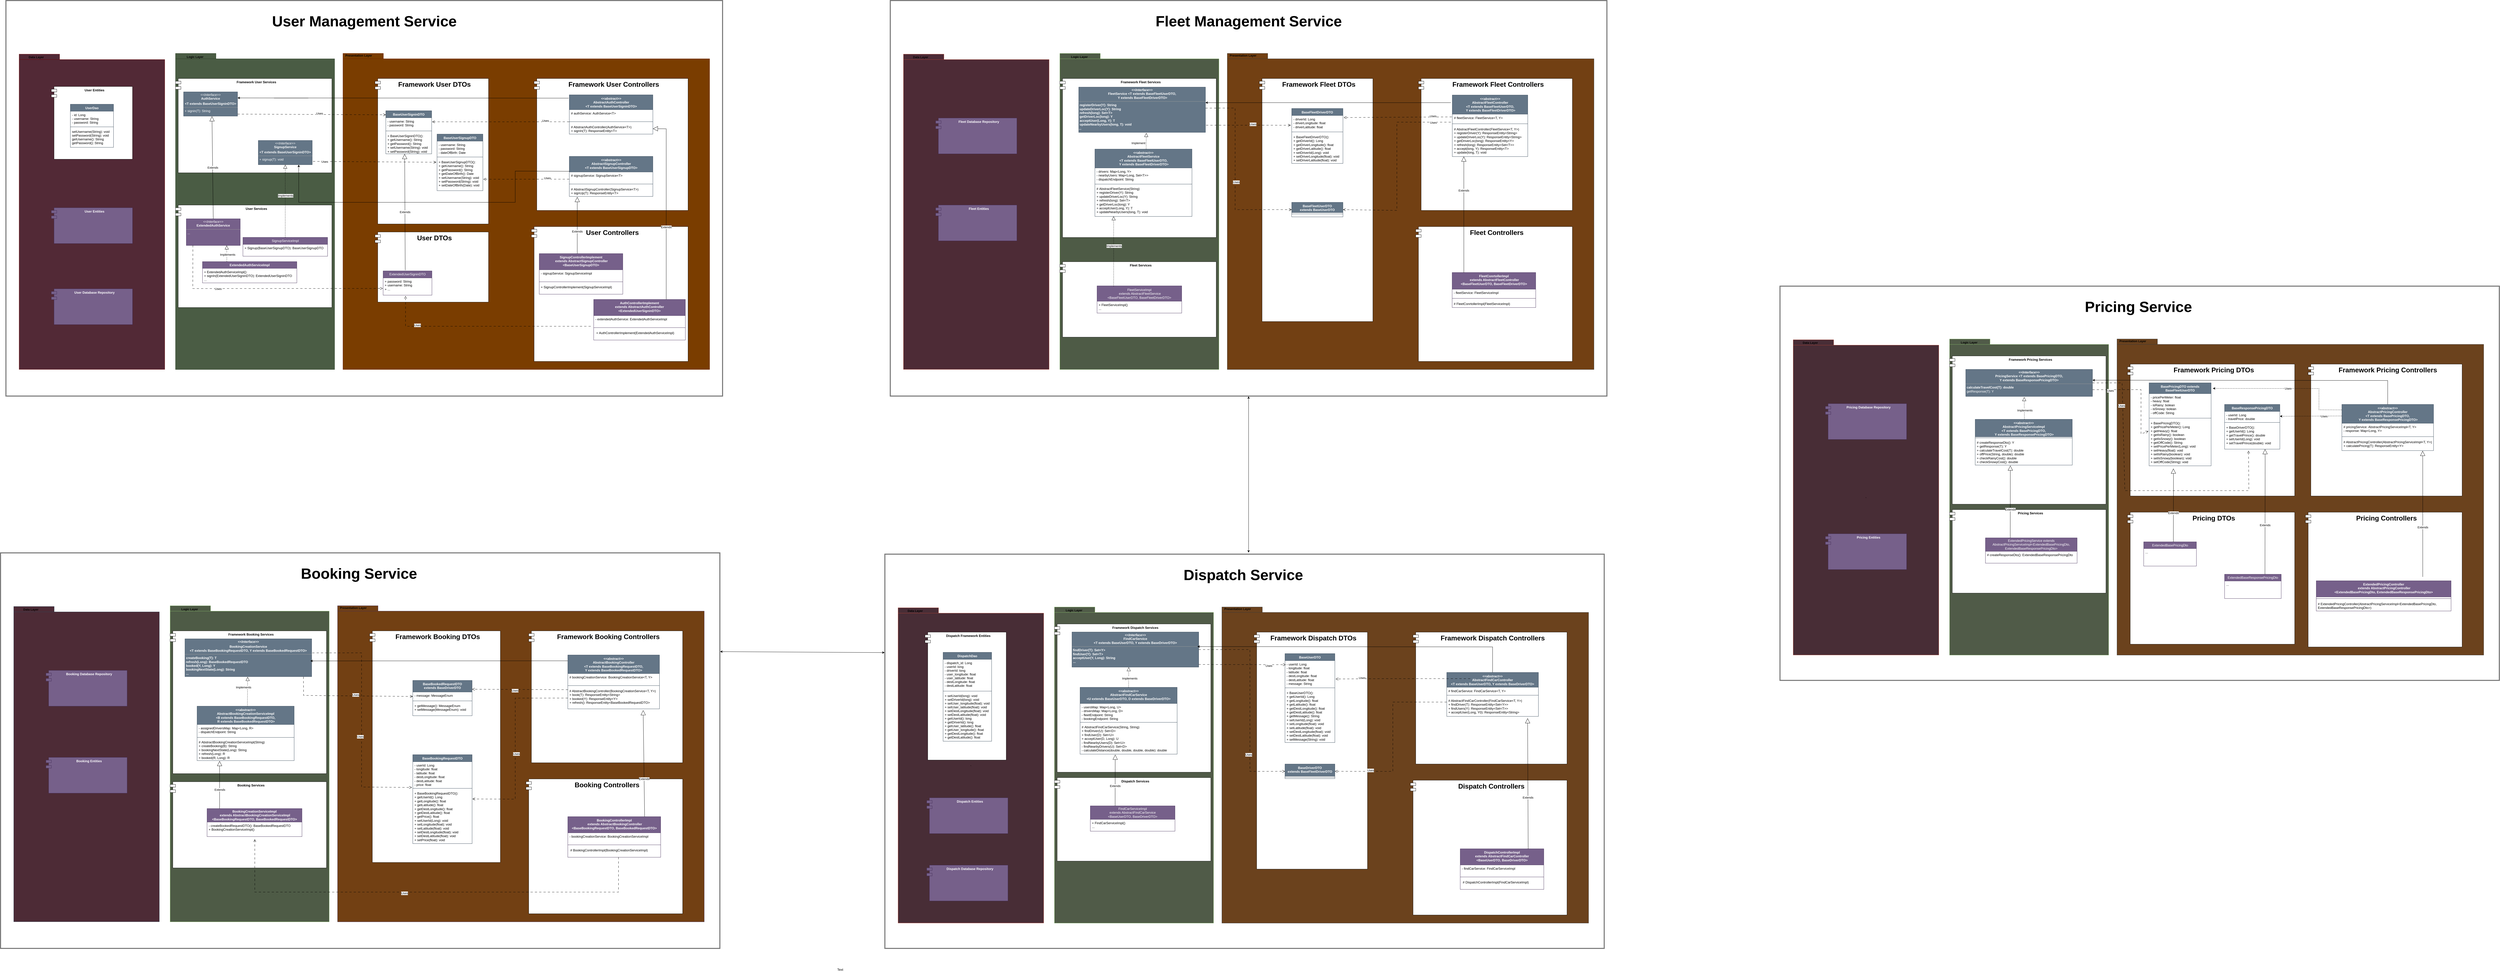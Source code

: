 <mxfile version="20.5.3" type="embed"><diagram name="Page-1" id="b5b7bab2-c9e2-2cf4-8b2a-24fd1a2a6d21"><mxGraphModel dx="13826" dy="368" grid="1" gridSize="10" guides="1" tooltips="1" connect="1" arrows="1" fold="1" page="1" pageScale="1" pageWidth="3300" pageHeight="4681" background="none" math="0" shadow="0"><root><mxCell id="0"/><mxCell id="1" parent="0"/><mxCell id="4RTGeTHAektIE8tb0sZq-99" value="Text" style="text;html=1;align=center;verticalAlign=middle;resizable=0;points=[];autosize=1;strokeColor=none;fillColor=none;" parent="1" vertex="1"><mxGeometry x="-9130" y="2560" width="50" height="30" as="geometry"/></mxCell><mxCell id="ff9eJ0lk-1YbS-Rt2xx--102" value="" style="shape=ext;double=1;rounded=0;whiteSpace=wrap;html=1;" parent="1" vertex="1"><mxGeometry x="-12910" y="450" width="2660" height="1470" as="geometry"/></mxCell><mxCell id="ff9eJ0lk-1YbS-Rt2xx--103" value="`" style="shape=folder;fontStyle=1;spacingTop=10;tabWidth=150;tabHeight=20;tabPosition=left;html=1;whiteSpace=wrap;fillColor=#522936;strokeColor=#6F0000;fontColor=#ffffff;fillStyle=solid;" parent="1" vertex="1"><mxGeometry x="-12860" y="650" width="540" height="1170" as="geometry"/></mxCell><mxCell id="ff9eJ0lk-1YbS-Rt2xx--104" value="&lt;font style=&quot;font-size: 11px;&quot;&gt;Data Layer&lt;/font&gt;" style="text;strokeColor=none;fillColor=none;html=1;fontSize=24;fontStyle=1;verticalAlign=middle;align=center;" parent="1" vertex="1"><mxGeometry x="-12900.755" y="623" width="207.696" height="68.351" as="geometry"/></mxCell><mxCell id="ff9eJ0lk-1YbS-Rt2xx--105" value="&lt;b style=&quot;border-color: var(--border-color);&quot;&gt;User Database Repository&lt;br&gt;&lt;/b&gt;" style="shape=module;align=left;spacingLeft=20;align=center;verticalAlign=top;whiteSpace=wrap;html=1;fillColor=#76608a;strokeColor=#432D57;fontColor=#ffffff;" parent="1" vertex="1"><mxGeometry x="-12740.574" y="1520.892" width="301.154" height="132.813" as="geometry"/></mxCell><mxCell id="ff9eJ0lk-1YbS-Rt2xx--106" value="&lt;b style=&quot;border-color: var(--border-color);&quot;&gt;&lt;b style=&quot;border-color: var(--border-color);&quot;&gt;User Entities&lt;/b&gt;&lt;br&gt;&lt;/b&gt;" style="shape=module;align=left;spacingLeft=20;align=center;verticalAlign=top;whiteSpace=wrap;html=1;fillColor=#76608a;strokeColor=#432D57;fontColor=#ffffff;" parent="1" vertex="1"><mxGeometry x="-12740.574" y="1220.003" width="301.154" height="132.813" as="geometry"/></mxCell><mxCell id="ff9eJ0lk-1YbS-Rt2xx--136" value="" style="group;" parent="1" connectable="0" vertex="1"><mxGeometry x="-12280" y="620.32" width="626" height="1350" as="geometry"/></mxCell><mxCell id="ff9eJ0lk-1YbS-Rt2xx--137" value="" style="shape=folder;fontStyle=1;spacingTop=10;tabWidth=150;tabHeight=20;tabPosition=left;html=1;whiteSpace=wrap;fillColor=#4A5C44;strokeColor=#273b21;fontColor=#ffffff;fillStyle=solid;" parent="ff9eJ0lk-1YbS-Rt2xx--136" vertex="1"><mxGeometry y="26.88" width="590" height="1173.12" as="geometry"/></mxCell><mxCell id="ff9eJ0lk-1YbS-Rt2xx--138" value="&lt;b style=&quot;border-color: var(--border-color);&quot;&gt;Framework User Services&lt;/b&gt;" style="shape=module;align=left;spacingLeft=20;align=center;verticalAlign=top;whiteSpace=wrap;html=1;" parent="ff9eJ0lk-1YbS-Rt2xx--136" vertex="1"><mxGeometry y="120" width="580" height="350" as="geometry"/></mxCell><mxCell id="ff9eJ0lk-1YbS-Rt2xx--140" value="&lt;font style=&quot;font-size: 11px;&quot;&gt;Logic Layer&lt;/font&gt;" style="text;strokeColor=none;fillColor=none;html=1;fontSize=24;fontStyle=1;verticalAlign=middle;align=center;" parent="ff9eJ0lk-1YbS-Rt2xx--136" vertex="1"><mxGeometry x="-40.005" width="223.077" height="70.547" as="geometry"/></mxCell><mxCell id="fQ05h5wgyysDENBSpxAR-17" value="&lt;p style=&quot;margin:0px;margin-top:4px;text-align:center;&quot;&gt;&lt;i&gt;&amp;lt;&amp;lt;Interface&amp;gt;&amp;gt;&lt;/i&gt;&lt;br&gt;&lt;b&gt;AuthService&lt;/b&gt;&lt;/p&gt;&lt;p style=&quot;margin:0px;margin-top:4px;text-align:center;&quot;&gt;&lt;b&gt;&amp;lt;T extends BaseUserSigninDTO&amp;gt;&lt;/b&gt;&lt;/p&gt;&lt;hr size=&quot;1&quot;&gt;&lt;p style=&quot;margin:0px;margin-left:4px;&quot;&gt;&lt;span style=&quot;background-color: initial;&quot;&gt;+ signin(T): String&lt;/span&gt;&lt;/p&gt;" style="verticalAlign=top;align=left;overflow=fill;fontSize=12;fontFamily=Helvetica;html=1;whiteSpace=wrap;fillColor=#647687;strokeColor=#314354;fontColor=#ffffff;" parent="ff9eJ0lk-1YbS-Rt2xx--136" vertex="1"><mxGeometry x="30" y="169.68" width="200" height="90" as="geometry"/></mxCell><mxCell id="fQ05h5wgyysDENBSpxAR-20" value="&lt;p style=&quot;margin:0px;margin-top:4px;text-align:center;&quot;&gt;&lt;i&gt;&amp;lt;&amp;lt;Interface&amp;gt;&amp;gt;&lt;/i&gt;&lt;br&gt;&lt;b&gt;SignupService&lt;/b&gt;&lt;/p&gt;&lt;p style=&quot;margin:0px;margin-top:4px;text-align:center;&quot;&gt;&lt;b&gt;&amp;lt;T extends BaseUserSigninDTO&amp;gt;&lt;/b&gt;&lt;/p&gt;&lt;hr size=&quot;1&quot;&gt;&lt;p style=&quot;margin:0px;margin-left:4px;&quot;&gt;&lt;span style=&quot;background-color: initial;&quot;&gt;+ signup(T): void&lt;/span&gt;&lt;/p&gt;" style="verticalAlign=top;align=left;overflow=fill;fontSize=12;fontFamily=Helvetica;html=1;whiteSpace=wrap;fillColor=#647687;strokeColor=#314354;fontColor=#ffffff;" parent="ff9eJ0lk-1YbS-Rt2xx--136" vertex="1"><mxGeometry x="307" y="350" width="200" height="90" as="geometry"/></mxCell><mxCell id="fQ05h5wgyysDENBSpxAR-41" value="&lt;b style=&quot;border-color: var(--border-color);&quot;&gt;User Services&lt;/b&gt;" style="shape=module;align=left;spacingLeft=20;align=center;verticalAlign=top;whiteSpace=wrap;html=1;" parent="ff9eJ0lk-1YbS-Rt2xx--136" vertex="1"><mxGeometry y="589.68" width="580" height="380.32" as="geometry"/></mxCell><mxCell id="fQ05h5wgyysDENBSpxAR-44" value="&lt;p style=&quot;margin:0px;margin-top:4px;text-align:center;&quot;&gt;&lt;i&gt;&amp;lt;&amp;lt;Interface&amp;gt;&amp;gt;&lt;/i&gt;&lt;br&gt;&lt;b&gt;ExtendedAuthService&lt;/b&gt;&lt;/p&gt;&lt;hr size=&quot;1&quot;&gt;&lt;p style=&quot;margin:0px;margin-left:4px;&quot;&gt;...&lt;/p&gt;" style="verticalAlign=top;align=left;overflow=fill;fontSize=12;fontFamily=Helvetica;html=1;whiteSpace=wrap;fillColor=#76608a;strokeColor=#432D57;fontColor=#ffffff;" parent="ff9eJ0lk-1YbS-Rt2xx--136" vertex="1"><mxGeometry x="40" y="640.68" width="200" height="99" as="geometry"/></mxCell><mxCell id="fQ05h5wgyysDENBSpxAR-45" value="Extends" style="endArrow=block;endSize=16;endFill=0;html=1;rounded=0;exitX=0.5;exitY=0;exitDx=0;exitDy=0;entryX=0.526;entryY=1.007;entryDx=0;entryDy=0;entryPerimeter=0;" parent="ff9eJ0lk-1YbS-Rt2xx--136" source="fQ05h5wgyysDENBSpxAR-44" target="fQ05h5wgyysDENBSpxAR-17" edge="1"><mxGeometry width="160" relative="1" as="geometry"><mxPoint x="129.0" y="609.68" as="sourcePoint"/><mxPoint x="129.0" y="259.23" as="targetPoint"/></mxGeometry></mxCell><mxCell id="fQ05h5wgyysDENBSpxAR-46" value="&lt;b style=&quot;border-color: var(--border-color);&quot;&gt;ExtendedAuthServiceImpl&lt;br&gt;&lt;/b&gt;" style="swimlane;fontStyle=0;childLayout=stackLayout;horizontal=1;startSize=25;fillColor=#76608a;horizontalStack=0;resizeParent=1;resizeParentMax=0;resizeLast=0;collapsible=1;marginBottom=0;whiteSpace=wrap;html=1;strokeColor=#432D57;fontColor=#ffffff;" parent="ff9eJ0lk-1YbS-Rt2xx--136" vertex="1"><mxGeometry x="100" y="799.68" width="350" height="79" as="geometry"/></mxCell><mxCell id="fQ05h5wgyysDENBSpxAR-47" value="+ ExtendedAuthServiceImpl():&lt;br&gt;+&amp;nbsp;signIn(ExtendedUserSigninDTO):&amp;nbsp;ExtendedUserSigninDTO&lt;br&gt;..." style="text;strokeColor=none;fillColor=none;align=left;verticalAlign=top;spacingLeft=4;spacingRight=4;overflow=hidden;rotatable=0;points=[[0,0.5],[1,0.5]];portConstraint=eastwest;whiteSpace=wrap;html=1;" parent="fQ05h5wgyysDENBSpxAR-46" vertex="1"><mxGeometry y="25" width="350" height="54" as="geometry"/></mxCell><mxCell id="fQ05h5wgyysDENBSpxAR-52" value="" style="endArrow=block;dashed=1;endFill=0;endSize=12;html=1;rounded=0;exitX=0.258;exitY=-0.002;exitDx=0;exitDy=0;entryX=0.75;entryY=1;entryDx=0;entryDy=0;exitPerimeter=0;" parent="ff9eJ0lk-1YbS-Rt2xx--136" source="fQ05h5wgyysDENBSpxAR-46" target="fQ05h5wgyysDENBSpxAR-44" edge="1"><mxGeometry width="160" relative="1" as="geometry"><mxPoint x="180" y="780" as="sourcePoint"/><mxPoint x="119" y="741.68" as="targetPoint"/></mxGeometry></mxCell><mxCell id="G7QCOYSQD_JsjbMZmCGa-14" value="Implements" style="edgeLabel;html=1;align=center;verticalAlign=middle;resizable=0;points=[];" parent="fQ05h5wgyysDENBSpxAR-52" connectable="0" vertex="1"><mxGeometry x="-0.112" y="-3" relative="1" as="geometry"><mxPoint as="offset"/></mxGeometry></mxCell><mxCell id="fQ05h5wgyysDENBSpxAR-35" value="SignupServiceImpl" style="swimlane;fontStyle=0;childLayout=stackLayout;horizontal=1;startSize=26;fillColor=#76608a;horizontalStack=0;resizeParent=1;resizeParentMax=0;resizeLast=0;collapsible=1;marginBottom=0;whiteSpace=wrap;html=1;strokeColor=#432D57;fontColor=#ffffff;" parent="ff9eJ0lk-1YbS-Rt2xx--136" vertex="1"><mxGeometry x="250" y="709.68" width="314" height="70" as="geometry"/></mxCell><mxCell id="fQ05h5wgyysDENBSpxAR-36" value="+ Signup(BaseUserSignupDTO):&amp;nbsp;BaseUserSignupDTO" style="text;strokeColor=none;fillColor=none;align=left;verticalAlign=top;spacingLeft=4;spacingRight=4;overflow=hidden;rotatable=0;points=[[0,0.5],[1,0.5]];portConstraint=eastwest;whiteSpace=wrap;html=1;" parent="fQ05h5wgyysDENBSpxAR-35" vertex="1"><mxGeometry y="26" width="314" height="44" as="geometry"/></mxCell><mxCell id="fQ05h5wgyysDENBSpxAR-39" value="" style="endArrow=block;dashed=1;endFill=0;endSize=12;html=1;rounded=0;exitX=0.5;exitY=0;exitDx=0;exitDy=0;entryX=0.5;entryY=1;entryDx=0;entryDy=0;" parent="ff9eJ0lk-1YbS-Rt2xx--136" source="fQ05h5wgyysDENBSpxAR-35" target="fQ05h5wgyysDENBSpxAR-20" edge="1"><mxGeometry width="160" relative="1" as="geometry"><mxPoint x="390" y="609.76" as="sourcePoint"/><mxPoint x="481" y="609.676" as="targetPoint"/></mxGeometry></mxCell><mxCell id="G7QCOYSQD_JsjbMZmCGa-13" value="Implements" style="edgeLabel;html=1;align=center;verticalAlign=middle;resizable=0;points=[];" parent="fQ05h5wgyysDENBSpxAR-39" connectable="0" vertex="1"><mxGeometry x="0.151" y="-1" relative="1" as="geometry"><mxPoint as="offset"/></mxGeometry></mxCell><mxCell id="Yc0dajecIT0wjhhTSlsI-161" value="Text" style="text;html=1;align=center;verticalAlign=middle;resizable=0;points=[];autosize=1;strokeColor=none;fillColor=none;" parent="1" vertex="1"><mxGeometry x="-12005" y="2518" width="50" height="30" as="geometry"/></mxCell><mxCell id="ff9eJ0lk-1YbS-Rt2xx--142" value="&lt;font style=&quot;font-size: 55px;&quot;&gt;User Management Service&lt;/font&gt;" style="text;strokeColor=none;fillColor=none;html=1;fontSize=24;fontStyle=1;verticalAlign=middle;align=center;" parent="1" vertex="1"><mxGeometry x="-12075" y="479.999" width="990" height="94.595" as="geometry"/></mxCell><mxCell id="MfBn7ZCDACpYEkB0m4pv-124" value="" style="shape=ext;double=1;rounded=0;whiteSpace=wrap;html=1;" parent="1" vertex="1"><mxGeometry x="-12930" y="2500" width="2670" height="1470" as="geometry"/></mxCell><mxCell id="MfBn7ZCDACpYEkB0m4pv-125" value="`" style="shape=folder;fontStyle=1;spacingTop=10;tabWidth=150;tabHeight=20;tabPosition=left;html=1;whiteSpace=wrap;fillColor=#4d2b36;strokeColor=#314354;fontColor=#ffffff;" parent="1" vertex="1"><mxGeometry x="-12880" y="2700" width="540" height="1170" as="geometry"/></mxCell><mxCell id="MfBn7ZCDACpYEkB0m4pv-126" value="&lt;font style=&quot;font-size: 11px;&quot;&gt;Data Layer&lt;/font&gt;" style="text;strokeColor=none;fillColor=none;html=1;fontSize=24;fontStyle=1;verticalAlign=middle;align=center;" parent="1" vertex="1"><mxGeometry x="-12920.755" y="2673" width="207.696" height="68.351" as="geometry"/></mxCell><mxCell id="MfBn7ZCDACpYEkB0m4pv-127" value="&lt;b style=&quot;border-color: var(--border-color);&quot;&gt;Booking Database Repository&lt;br&gt;&lt;/b&gt;" style="shape=module;align=left;spacingLeft=20;align=center;verticalAlign=top;whiteSpace=wrap;html=1;fillColor=#76608a;strokeColor=#432D57;fontColor=#ffffff;" parent="1" vertex="1"><mxGeometry x="-12760.574" y="2937.182" width="301.154" height="132.813" as="geometry"/></mxCell><mxCell id="MfBn7ZCDACpYEkB0m4pv-128" value="&lt;b style=&quot;border-color: var(--border-color);&quot;&gt;&lt;b style=&quot;border-color: var(--border-color);&quot;&gt;Booking Entities&lt;/b&gt;&lt;br&gt;&lt;/b&gt;" style="shape=module;align=left;spacingLeft=20;align=center;verticalAlign=top;whiteSpace=wrap;html=1;fillColor=#76608a;strokeColor=#432D57;fontColor=#ffffff;" parent="1" vertex="1"><mxGeometry x="-12760.574" y="3260.003" width="301.154" height="132.813" as="geometry"/></mxCell><mxCell id="MfBn7ZCDACpYEkB0m4pv-129" value="" style="group;" parent="1" connectable="0" vertex="1"><mxGeometry x="-12300" y="2670.32" width="626" height="1350" as="geometry"/></mxCell><mxCell id="MfBn7ZCDACpYEkB0m4pv-130" value="" style="shape=folder;fontStyle=1;spacingTop=10;tabWidth=150;tabHeight=20;tabPosition=left;html=1;whiteSpace=wrap;fillColor=#4e5b46;strokeColor=#82b366;" parent="MfBn7ZCDACpYEkB0m4pv-129" vertex="1"><mxGeometry y="26.88" width="590" height="1173.12" as="geometry"/></mxCell><mxCell id="MfBn7ZCDACpYEkB0m4pv-131" value="&lt;b style=&quot;border-color: var(--border-color);&quot;&gt;Framework Booking Services&lt;/b&gt;" style="shape=module;align=left;spacingLeft=20;align=center;verticalAlign=top;whiteSpace=wrap;html=1;" parent="MfBn7ZCDACpYEkB0m4pv-129" vertex="1"><mxGeometry y="120" width="580" height="530" as="geometry"/></mxCell><mxCell id="MfBn7ZCDACpYEkB0m4pv-132" value="&lt;font style=&quot;font-size: 11px;&quot;&gt;Logic Layer&lt;/font&gt;" style="text;strokeColor=none;fillColor=none;html=1;fontSize=24;fontStyle=1;verticalAlign=middle;align=center;" parent="MfBn7ZCDACpYEkB0m4pv-129" vertex="1"><mxGeometry x="-40.005" width="223.077" height="70.547" as="geometry"/></mxCell><mxCell id="MfBn7ZCDACpYEkB0m4pv-135" value="&lt;b style=&quot;border-color: var(--border-color);&quot;&gt;Booking Services&lt;/b&gt;" style="shape=module;align=left;spacingLeft=20;align=center;verticalAlign=top;whiteSpace=wrap;html=1;" parent="MfBn7ZCDACpYEkB0m4pv-129" vertex="1"><mxGeometry y="680" width="580" height="320" as="geometry"/></mxCell><mxCell id="MfBn7ZCDACpYEkB0m4pv-141" value="&lt;b&gt;BookingCreationServiceImpl&lt;br&gt;&amp;nbsp;extends AbstractBookingCreationServiceImpl&lt;br&gt;&amp;lt;BaseBookingRequestDTO, BaseBookedRequestDTO&amp;gt;&lt;/b&gt;" style="swimlane;fontStyle=0;childLayout=stackLayout;horizontal=1;startSize=50;fillColor=#76608a;horizontalStack=0;resizeParent=1;resizeParentMax=0;resizeLast=0;collapsible=1;marginBottom=0;whiteSpace=wrap;html=1;strokeColor=#432D57;fontColor=#ffffff;" parent="MfBn7ZCDACpYEkB0m4pv-129" vertex="1"><mxGeometry x="137" y="779.68" width="352" height="104" as="geometry"/></mxCell><mxCell id="MfBn7ZCDACpYEkB0m4pv-142" value="- createBookedRequestDTO():&amp;nbsp;BaseBookedRequestDTO&lt;br&gt;+ BookingCreationServiceImpl()" style="text;strokeColor=none;fillColor=none;align=left;verticalAlign=top;spacingLeft=4;spacingRight=4;overflow=hidden;rotatable=0;points=[[0,0.5],[1,0.5]];portConstraint=eastwest;whiteSpace=wrap;html=1;" parent="MfBn7ZCDACpYEkB0m4pv-141" vertex="1"><mxGeometry y="50" width="352" height="54" as="geometry"/></mxCell><mxCell id="MfBn7ZCDACpYEkB0m4pv-212" value="" style="endArrow=block;dashed=1;endFill=0;endSize=12;html=1;rounded=0;entryX=0.495;entryY=1.007;entryDx=0;entryDy=0;exitX=0.518;exitY=0.005;exitDx=0;exitDy=0;exitPerimeter=0;entryPerimeter=0;" parent="MfBn7ZCDACpYEkB0m4pv-129" source="MfBn7ZCDACpYEkB0m4pv-441" target="MfBn7ZCDACpYEkB0m4pv-211" edge="1"><mxGeometry width="160" relative="1" as="geometry"><mxPoint x="288.57" y="350.438" as="sourcePoint"/><mxPoint x="255" y="349.68" as="targetPoint"/></mxGeometry></mxCell><mxCell id="MfBn7ZCDACpYEkB0m4pv-211" value="&lt;p style=&quot;margin:0px;margin-top:4px;text-align:center;&quot;&gt;&lt;b&gt;&lt;i style=&quot;&quot;&gt;&amp;lt;&amp;lt;Interface&amp;gt;&amp;gt;&lt;/i&gt;&lt;br&gt;&lt;/b&gt;&lt;/p&gt;&lt;p style=&quot;margin:0px;margin-top:4px;text-align:center;&quot;&gt;&lt;b&gt;BookingCreationService&lt;/b&gt;&lt;/p&gt;&lt;div style=&quot;text-align: center;&quot;&gt;&lt;b&gt;&amp;lt;T extends BaseBookingRequestDTO, Y extends BaseBookedRequestDTO&amp;gt;&lt;/b&gt;&lt;/div&gt;&lt;hr size=&quot;1&quot;&gt;&lt;p style=&quot;margin:0px;margin-left:4px;&quot;&gt;&lt;b&gt;createBooking(T): T&lt;/b&gt;&lt;br&gt;&lt;/p&gt;&lt;b&gt;&amp;nbsp;refresh(Long): BaseBookedRequestDTO&lt;/b&gt;&lt;p style=&quot;margin:0px;margin-left:4px;&quot;&gt;&lt;b style=&quot;background-color: initial;&quot;&gt;booked(Y, Long): Y&lt;/b&gt;&lt;br&gt;&lt;/p&gt;&lt;p style=&quot;margin:0px;margin-left:4px;&quot;&gt;&lt;b&gt;bookingNextState(Long): String&lt;/b&gt;&lt;br&gt;&lt;/p&gt;&lt;p style=&quot;margin:0px;margin-left:4px;&quot;&gt;&lt;b&gt;...&lt;/b&gt;&lt;/p&gt;" style="verticalAlign=top;align=left;overflow=fill;fontSize=12;fontFamily=Helvetica;html=1;whiteSpace=wrap;fillColor=#647687;strokeColor=#314354;fontColor=#ffffff;" parent="MfBn7ZCDACpYEkB0m4pv-129" vertex="1"><mxGeometry x="55" y="149.68" width="470" height="140.32" as="geometry"/></mxCell><mxCell id="MfBn7ZCDACpYEkB0m4pv-232" value="Extends" style="endArrow=block;endSize=16;endFill=0;html=1;rounded=0;entryX=0.232;entryY=1.017;entryDx=0;entryDy=0;entryPerimeter=0;exitX=0.649;exitY=-0.003;exitDx=0;exitDy=0;exitPerimeter=0;" parent="MfBn7ZCDACpYEkB0m4pv-129" target="MfBn7ZCDACpYEkB0m4pv-444" edge="1"><mxGeometry x="-0.214" width="160" relative="1" as="geometry"><mxPoint x="183.518" y="779.678" as="sourcePoint"/><mxPoint x="183.07" y="566.77" as="targetPoint"/><mxPoint as="offset"/><Array as="points"/></mxGeometry></mxCell><mxCell id="MfBn7ZCDACpYEkB0m4pv-319" value="Implements" style="edgeLabel;html=1;align=center;verticalAlign=middle;resizable=0;points=[];" parent="MfBn7ZCDACpYEkB0m4pv-129" connectable="0" vertex="1"><mxGeometry x="445.0" y="689.684" as="geometry"><mxPoint x="-173" y="-360" as="offset"/></mxGeometry></mxCell><mxCell id="MfBn7ZCDACpYEkB0m4pv-441" value="&lt;div&gt;&amp;lt;&amp;lt;abstract&amp;gt;&amp;gt;&lt;/div&gt;&lt;div&gt;AbstractBookingCreationServiceImpl&lt;/div&gt;&lt;div&gt;&amp;lt;B extends BaseBookingRequestDTO,&lt;/div&gt;&lt;div&gt;&amp;nbsp;R extends BaseBookedRequestDTO&amp;gt;&lt;/div&gt;" style="swimlane;fontStyle=1;align=center;verticalAlign=top;childLayout=stackLayout;horizontal=1;startSize=68;horizontalStack=0;resizeParent=1;resizeParentMax=0;resizeLast=0;collapsible=1;marginBottom=0;whiteSpace=wrap;html=1;fillColor=#647687;strokeColor=#314354;fontColor=#ffffff;" parent="MfBn7ZCDACpYEkB0m4pv-129" vertex="1"><mxGeometry x="100" y="399.68" width="360" height="202" as="geometry"/></mxCell><mxCell id="MfBn7ZCDACpYEkB0m4pv-442" value="- assignedDriversMap: Map&amp;lt;Long, R&amp;gt;&lt;br&gt;- dispatchEndpoint: String" style="text;strokeColor=none;fillColor=none;align=left;verticalAlign=top;spacingLeft=4;spacingRight=4;overflow=hidden;rotatable=0;points=[[0,0.5],[1,0.5]];portConstraint=eastwest;whiteSpace=wrap;html=1;" parent="MfBn7ZCDACpYEkB0m4pv-441" vertex="1"><mxGeometry y="68" width="360" height="44" as="geometry"/></mxCell><mxCell id="MfBn7ZCDACpYEkB0m4pv-443" value="" style="line;strokeWidth=1;fillColor=none;align=left;verticalAlign=middle;spacingTop=-1;spacingLeft=3;spacingRight=3;rotatable=0;labelPosition=right;points=[];portConstraint=eastwest;strokeColor=inherit;" parent="MfBn7ZCDACpYEkB0m4pv-441" vertex="1"><mxGeometry y="112" width="360" height="8" as="geometry"/></mxCell><mxCell id="MfBn7ZCDACpYEkB0m4pv-444" value="#&amp;nbsp;AbstractBookingCreationServiceImpl(String)&lt;br&gt;+&amp;nbsp;createBooking(B):&amp;nbsp;String&lt;br style=&quot;border-color: var(--border-color);&quot;&gt;&lt;div style=&quot;border-color: var(--border-color);&quot;&gt;+ bookingNextState(Long): String&lt;/div&gt;&lt;div style=&quot;border-color: var(--border-color);&quot;&gt;+ refresh(Long): R&lt;/div&gt;&lt;div style=&quot;border-color: var(--border-color);&quot;&gt;+ booked(R, Long): R&lt;/div&gt;" style="text;strokeColor=none;fillColor=none;align=left;verticalAlign=top;spacingLeft=4;spacingRight=4;overflow=hidden;rotatable=0;points=[[0,0.5],[1,0.5]];portConstraint=eastwest;whiteSpace=wrap;html=1;" parent="MfBn7ZCDACpYEkB0m4pv-441" vertex="1"><mxGeometry y="120" width="360" height="82" as="geometry"/></mxCell><mxCell id="MfBn7ZCDACpYEkB0m4pv-145" value="&lt;font style=&quot;font-size: 55px;&quot;&gt;Booking Service&lt;/font&gt;" style="text;strokeColor=none;fillColor=none;html=1;fontSize=24;fontStyle=1;verticalAlign=middle;align=center;" parent="1" vertex="1"><mxGeometry x="-12095" y="2529.999" width="990" height="94.595" as="geometry"/></mxCell><mxCell id="MfBn7ZCDACpYEkB0m4pv-146" value="" style="shape=folder;fontStyle=1;spacingTop=10;tabWidth=150;tabHeight=20;tabPosition=left;html=1;whiteSpace=wrap;fillColor=#724013;strokeColor=#432D57;fontColor=#ffffff;" parent="1" vertex="1"><mxGeometry x="-11679" y="2697.178" width="1360" height="1173.15" as="geometry"/></mxCell><mxCell id="MfBn7ZCDACpYEkB0m4pv-147" value="&lt;font style=&quot;font-size: 11px;&quot;&gt;Presentation Layer&lt;/font&gt;" style="text;strokeColor=none;fillColor=none;html=1;fontSize=24;fontStyle=1;verticalAlign=middle;align=center;" parent="1" vertex="1"><mxGeometry x="-11729" y="2680.328" width="215.38" height="40.455" as="geometry"/></mxCell><mxCell id="MfBn7ZCDACpYEkB0m4pv-148" value="&lt;div&gt;&lt;b&gt;&lt;font style=&quot;font-size: 25px;&quot;&gt;Framework Booking DTOs&lt;/font&gt;&lt;/b&gt;&lt;/div&gt;" style="shape=module;align=left;spacingLeft=20;align=center;verticalAlign=top;whiteSpace=wrap;html=1;" parent="1" vertex="1"><mxGeometry x="-11560" y="2790.33" width="485" height="859.67" as="geometry"/></mxCell><mxCell id="MfBn7ZCDACpYEkB0m4pv-149" value="&lt;div&gt;&lt;b&gt;&lt;font style=&quot;font-size: 25px;&quot;&gt;Framework Booking Controllers&lt;/font&gt;&lt;/b&gt;&lt;/div&gt;" style="shape=module;align=left;spacingLeft=20;align=center;verticalAlign=top;whiteSpace=wrap;html=1;" parent="1" vertex="1"><mxGeometry x="-10970" y="2790.328" width="571" height="489.67" as="geometry"/></mxCell><mxCell id="MfBn7ZCDACpYEkB0m4pv-150" value="&amp;lt;&amp;lt;abstract&amp;gt;&amp;gt;&lt;br&gt;AbstractBookingController&lt;br&gt;&amp;lt;T extends BaseBookingRequestDTO, &lt;br&gt;Y extends BaseBookedRequestDTO&amp;gt;" style="swimlane;fontStyle=1;align=center;verticalAlign=top;childLayout=stackLayout;horizontal=1;startSize=69;horizontalStack=0;resizeParent=1;resizeParentMax=0;resizeLast=0;collapsible=1;marginBottom=0;whiteSpace=wrap;html=1;fillColor=#647687;strokeColor=#314354;direction=east;fontColor=#ffffff;" parent="1" vertex="1"><mxGeometry x="-10825" y="2880" width="340" height="200.005" as="geometry"><mxRectangle x="879" y="343.239" width="230" height="60" as="alternateBounds"/></mxGeometry></mxCell><mxCell id="MfBn7ZCDACpYEkB0m4pv-151" value="# bookingCreationService:&amp;nbsp;BookingCreationService&amp;lt;T, Y&amp;gt;" style="text;strokeColor=none;fillColor=none;align=left;verticalAlign=top;spacingLeft=4;spacingRight=4;overflow=hidden;rotatable=0;points=[[0,0.5],[1,0.5]];portConstraint=eastwest;whiteSpace=wrap;html=1;" parent="MfBn7ZCDACpYEkB0m4pv-150" vertex="1"><mxGeometry y="69" width="340" height="38.49" as="geometry"/></mxCell><mxCell id="MfBn7ZCDACpYEkB0m4pv-152" value="" style="line;strokeWidth=1;fillColor=none;align=left;verticalAlign=middle;spacingTop=-1;spacingLeft=3;spacingRight=3;rotatable=0;labelPosition=right;points=[];portConstraint=eastwest;strokeColor=inherit;" parent="MfBn7ZCDACpYEkB0m4pv-150" vertex="1"><mxGeometry y="107.49" width="340" height="12.305" as="geometry"/></mxCell><mxCell id="MfBn7ZCDACpYEkB0m4pv-153" value="# AbstractBookingController(BookingCreationService&amp;lt;T, Y&amp;gt;)&lt;br&gt;+&amp;nbsp;book(T):&amp;nbsp;ResponseEntity&amp;lt;String&lt;span style=&quot;background-color: initial;&quot;&gt;&amp;gt;&lt;/span&gt;&lt;br&gt;+&amp;nbsp;booked(Y):&amp;nbsp;ResponseEntity&amp;lt;Y&amp;gt;&amp;nbsp;&lt;br&gt;+ refresh():&amp;nbsp;ResponseEntity&amp;lt;BaseBookedRequestDTO&amp;gt;" style="text;strokeColor=none;fillColor=none;align=left;verticalAlign=top;spacingLeft=4;spacingRight=4;overflow=hidden;rotatable=0;points=[[0,0.5],[1,0.5]];portConstraint=eastwest;whiteSpace=wrap;html=1;" parent="MfBn7ZCDACpYEkB0m4pv-150" vertex="1"><mxGeometry y="119.795" width="340" height="80.21" as="geometry"/></mxCell><mxCell id="MfBn7ZCDACpYEkB0m4pv-167" value="&lt;span style=&quot;font-size: 25px;&quot;&gt;&lt;b&gt;Booking Controllers&lt;/b&gt;&lt;/span&gt;" style="shape=module;align=left;spacingLeft=20;align=center;verticalAlign=top;whiteSpace=wrap;html=1;" parent="1" vertex="1"><mxGeometry x="-10980" y="3339.998" width="581" height="500.33" as="geometry"/></mxCell><mxCell id="MfBn7ZCDACpYEkB0m4pv-168" value="BaseBookedRequestDTO&lt;br&gt;extends BaseDriverDTO&lt;br&gt;" style="swimlane;fontStyle=1;align=center;verticalAlign=top;childLayout=stackLayout;horizontal=1;startSize=43;horizontalStack=0;resizeParent=1;resizeParentMax=0;resizeLast=0;collapsible=1;marginBottom=0;whiteSpace=wrap;html=1;fillColor=#647687;strokeColor=#314354;fontColor=#ffffff;" parent="1" vertex="1"><mxGeometry x="-11400" y="2974.41" width="220" height="131" as="geometry"/></mxCell><mxCell id="MfBn7ZCDACpYEkB0m4pv-169" value="&lt;div&gt;&lt;span style=&quot;background-color: initial;&quot;&gt;-&amp;nbsp;message: MessageEnum&lt;/span&gt;&lt;br&gt;&lt;/div&gt;" style="text;strokeColor=none;fillColor=none;align=left;verticalAlign=top;spacingLeft=4;spacingRight=4;overflow=hidden;rotatable=0;points=[[0,0.5],[1,0.5]];portConstraint=eastwest;whiteSpace=wrap;html=1;" parent="MfBn7ZCDACpYEkB0m4pv-168" vertex="1"><mxGeometry y="43" width="220" height="28" as="geometry"/></mxCell><mxCell id="MfBn7ZCDACpYEkB0m4pv-170" value="" style="line;strokeWidth=1;fillColor=none;align=left;verticalAlign=middle;spacingTop=-1;spacingLeft=3;spacingRight=3;rotatable=0;labelPosition=right;points=[];portConstraint=eastwest;strokeColor=inherit;" parent="MfBn7ZCDACpYEkB0m4pv-168" vertex="1"><mxGeometry y="71" width="220" height="10" as="geometry"/></mxCell><mxCell id="MfBn7ZCDACpYEkB0m4pv-171" value="&lt;div&gt;&lt;div style=&quot;border-color: var(--border-color);&quot;&gt;&lt;span style=&quot;background-color: initial;&quot;&gt;+ getMessage&lt;/span&gt;&lt;span style=&quot;background-color: initial;&quot;&gt;(): MessageEnum&lt;/span&gt;&lt;/div&gt;&lt;/div&gt;&lt;div&gt;&lt;div style=&quot;border-color: var(--border-color);&quot;&gt;+ setMessage(MessageEnum): void&lt;/div&gt;&lt;/div&gt;&lt;div style=&quot;border-color: var(--border-color);&quot;&gt;&lt;br&gt;&lt;/div&gt;&lt;div&gt;&lt;br&gt;&lt;/div&gt;" style="text;strokeColor=none;fillColor=none;align=left;verticalAlign=top;spacingLeft=4;spacingRight=4;overflow=hidden;rotatable=0;points=[[0,0.5],[1,0.5]];portConstraint=eastwest;whiteSpace=wrap;html=1;" parent="MfBn7ZCDACpYEkB0m4pv-168" vertex="1"><mxGeometry y="81" width="220" height="50" as="geometry"/></mxCell><mxCell id="MfBn7ZCDACpYEkB0m4pv-181" value="BookingControllerImpl&lt;br&gt;&amp;nbsp;extends AbstractBookingController&lt;br&gt;&amp;lt;BaseBookingRequestDTO, BaseBookedRequestDTO&amp;gt;" style="swimlane;fontStyle=1;align=center;verticalAlign=top;childLayout=stackLayout;horizontal=1;startSize=60;horizontalStack=0;resizeParent=1;resizeParentMax=0;resizeLast=0;collapsible=1;marginBottom=0;whiteSpace=wrap;html=1;fillColor=#76608a;strokeColor=#432D57;direction=east;fontColor=#ffffff;" parent="1" vertex="1"><mxGeometry x="-10825" y="3480" width="344.5" height="150.782" as="geometry"><mxRectangle x="879" y="343.239" width="230" height="60" as="alternateBounds"/></mxGeometry></mxCell><mxCell id="MfBn7ZCDACpYEkB0m4pv-182" value="-&amp;nbsp;bookingCreationService: BookingCreationServiceImpl" style="text;strokeColor=none;fillColor=none;align=left;verticalAlign=top;spacingLeft=4;spacingRight=4;overflow=hidden;rotatable=0;points=[[0,0.5],[1,0.5]];portConstraint=eastwest;whiteSpace=wrap;html=1;" parent="MfBn7ZCDACpYEkB0m4pv-181" vertex="1"><mxGeometry y="60" width="344.5" height="38.486" as="geometry"/></mxCell><mxCell id="MfBn7ZCDACpYEkB0m4pv-183" value="" style="line;strokeWidth=1;fillColor=none;align=left;verticalAlign=middle;spacingTop=-1;spacingLeft=3;spacingRight=3;rotatable=0;labelPosition=right;points=[];portConstraint=eastwest;strokeColor=inherit;" parent="MfBn7ZCDACpYEkB0m4pv-181" vertex="1"><mxGeometry y="98.486" width="344.5" height="12.305" as="geometry"/></mxCell><mxCell id="MfBn7ZCDACpYEkB0m4pv-184" value="&amp;nbsp;#&amp;nbsp;BookingControllerImpl(BookingCreationServiceImpl)" style="text;strokeColor=none;fillColor=none;align=left;verticalAlign=top;spacingLeft=4;spacingRight=4;overflow=hidden;rotatable=0;points=[[0,0.5],[1,0.5]];portConstraint=eastwest;whiteSpace=wrap;html=1;" parent="MfBn7ZCDACpYEkB0m4pv-181" vertex="1"><mxGeometry y="110.791" width="344.5" height="39.991" as="geometry"/></mxCell><mxCell id="MfBn7ZCDACpYEkB0m4pv-191" value="BaseBookingRequestDTO" style="swimlane;fontStyle=1;align=center;verticalAlign=top;childLayout=stackLayout;horizontal=1;startSize=26;horizontalStack=0;resizeParent=1;resizeParentMax=0;resizeLast=0;collapsible=1;marginBottom=0;whiteSpace=wrap;html=1;fillColor=#647687;strokeColor=#314354;fontColor=#ffffff;" parent="1" vertex="1"><mxGeometry x="-11400" y="3250" width="220" height="330" as="geometry"/></mxCell><mxCell id="MfBn7ZCDACpYEkB0m4pv-192" value="&lt;div&gt;&lt;span style=&quot;background-color: initial;&quot;&gt;- userId: Long&lt;/span&gt;&lt;/div&gt;&lt;div&gt;&lt;span style=&quot;background-color: initial;&quot;&gt;- longitude: float&lt;/span&gt;&lt;/div&gt;&lt;div&gt;-&amp;nbsp;latitude: float&lt;/div&gt;&lt;div&gt;&lt;span style=&quot;background-color: initial;&quot;&gt;-&amp;nbsp;destLongitude: float&lt;/span&gt;&lt;/div&gt;&lt;div&gt;- destLatitude: float&lt;br&gt;&lt;/div&gt;&lt;div&gt;- price: float&lt;/div&gt;" style="text;strokeColor=none;fillColor=none;align=left;verticalAlign=top;spacingLeft=4;spacingRight=4;overflow=hidden;rotatable=0;points=[[0,0.5],[1,0.5]];portConstraint=eastwest;whiteSpace=wrap;html=1;" parent="MfBn7ZCDACpYEkB0m4pv-191" vertex="1"><mxGeometry y="26" width="220" height="94" as="geometry"/></mxCell><mxCell id="MfBn7ZCDACpYEkB0m4pv-193" value="" style="line;strokeWidth=1;fillColor=none;align=left;verticalAlign=middle;spacingTop=-1;spacingLeft=3;spacingRight=3;rotatable=0;labelPosition=right;points=[];portConstraint=eastwest;strokeColor=inherit;" parent="MfBn7ZCDACpYEkB0m4pv-191" vertex="1"><mxGeometry y="120" width="220" height="10" as="geometry"/></mxCell><mxCell id="MfBn7ZCDACpYEkB0m4pv-194" value="&lt;div&gt;&lt;div style=&quot;border-color: var(--border-color);&quot;&gt;+ BaseBookingRequestDTO():&lt;/div&gt;&lt;/div&gt;&lt;div&gt;+ getUserId(): Long&lt;/div&gt;&lt;div&gt;+ getLongitude(): float&lt;/div&gt;&lt;div&gt;+ getLatitude(): float&lt;br&gt;&lt;/div&gt;&lt;div&gt;&lt;div style=&quot;border-color: var(--border-color);&quot;&gt;+ getDestLongitude(): float&lt;br style=&quot;border-color: var(--border-color);&quot;&gt;&lt;/div&gt;&lt;/div&gt;&lt;div&gt;&lt;div style=&quot;border-color: var(--border-color);&quot;&gt;+ getDestLatitude(): float&lt;/div&gt;&lt;/div&gt;&lt;div style=&quot;border-color: var(--border-color);&quot;&gt;+ getPrice(): float&lt;/div&gt;&lt;div&gt;+ setUserId(Long): void&lt;/div&gt;&lt;div&gt;+ setLongitude(float): void&lt;/div&gt;&lt;div&gt;+ setLatitude(float): void&lt;/div&gt;+ setDestLongitude(float): void&lt;div&gt;+ setDestLatitude(float): void&lt;br&gt;&lt;/div&gt;&lt;div&gt;+ setPrice(float): void&lt;/div&gt;&lt;div&gt;&lt;br&gt;&lt;/div&gt;" style="text;strokeColor=none;fillColor=none;align=left;verticalAlign=top;spacingLeft=4;spacingRight=4;overflow=hidden;rotatable=0;points=[[0,0.5],[1,0.5]];portConstraint=eastwest;whiteSpace=wrap;html=1;" parent="MfBn7ZCDACpYEkB0m4pv-191" vertex="1"><mxGeometry y="130" width="220" height="200" as="geometry"/></mxCell><mxCell id="MfBn7ZCDACpYEkB0m4pv-217" value="" style="endArrow=classic;html=1;rounded=0;exitX=-0.002;exitY=0.108;exitDx=0;exitDy=0;exitPerimeter=0;" parent="1" source="MfBn7ZCDACpYEkB0m4pv-150" edge="1"><mxGeometry width="50" height="50" relative="1" as="geometry"><mxPoint x="-10825" y="2934.96" as="sourcePoint"/><mxPoint x="-11780" y="2902" as="targetPoint"/></mxGeometry></mxCell><mxCell id="MfBn7ZCDACpYEkB0m4pv-225" value="" style="endArrow=open;startArrow=none;endFill=0;startFill=0;endSize=8;html=1;verticalAlign=bottom;labelBackgroundColor=none;strokeWidth=1;rounded=0;dashed=1;dashPattern=8 8;exitX=0;exitY=0.5;exitDx=0;exitDy=0;entryX=1.006;entryY=0.172;entryDx=0;entryDy=0;entryPerimeter=0;" parent="1" source="MfBn7ZCDACpYEkB0m4pv-153" target="MfBn7ZCDACpYEkB0m4pv-194" edge="1"><mxGeometry width="160" relative="1" as="geometry"><mxPoint x="-10835" y="3070" as="sourcePoint"/><mxPoint x="-11095" y="3070" as="targetPoint"/><Array as="points"><mxPoint x="-11020" y="3040"/><mxPoint x="-11020" y="3415"/></Array></mxGeometry></mxCell><mxCell id="MfBn7ZCDACpYEkB0m4pv-226" value="Uses" style="edgeLabel;html=1;align=center;verticalAlign=middle;resizable=0;points=[];" parent="MfBn7ZCDACpYEkB0m4pv-225" connectable="0" vertex="1"><mxGeometry x="0.104" y="4" relative="1" as="geometry"><mxPoint as="offset"/></mxGeometry></mxCell><mxCell id="MfBn7ZCDACpYEkB0m4pv-227" value="" style="endArrow=open;startArrow=none;endFill=0;startFill=0;endSize=8;html=1;verticalAlign=bottom;labelBackgroundColor=none;strokeWidth=1;rounded=0;dashed=1;dashPattern=8 8;entryX=1;entryY=0.25;entryDx=0;entryDy=0;exitX=0.002;exitY=0.111;exitDx=0;exitDy=0;exitPerimeter=0;" parent="1" source="MfBn7ZCDACpYEkB0m4pv-153" target="MfBn7ZCDACpYEkB0m4pv-168" edge="1"><mxGeometry width="160" relative="1" as="geometry"><mxPoint x="-10840" y="3009" as="sourcePoint"/><mxPoint x="-11315" y="2990" as="targetPoint"/><Array as="points"/></mxGeometry></mxCell><mxCell id="MfBn7ZCDACpYEkB0m4pv-228" value="Uses" style="edgeLabel;html=1;align=center;verticalAlign=middle;resizable=0;points=[];" parent="MfBn7ZCDACpYEkB0m4pv-227" connectable="0" vertex="1"><mxGeometry x="0.104" y="4" relative="1" as="geometry"><mxPoint as="offset"/></mxGeometry></mxCell><mxCell id="MfBn7ZCDACpYEkB0m4pv-229" value="" style="endArrow=open;startArrow=none;endFill=0;startFill=0;endSize=8;html=1;verticalAlign=bottom;labelBackgroundColor=none;strokeWidth=1;rounded=0;entryX=0.503;entryY=1.182;entryDx=0;entryDy=0;dashed=1;dashPattern=8 8;entryPerimeter=0;exitX=0.546;exitY=0.983;exitDx=0;exitDy=0;exitPerimeter=0;" parent="1" source="MfBn7ZCDACpYEkB0m4pv-184" target="MfBn7ZCDACpYEkB0m4pv-142" edge="1"><mxGeometry width="160" relative="1" as="geometry"><mxPoint x="-10992" y="3760" as="sourcePoint"/><mxPoint x="-11265" y="3763" as="targetPoint"/><Array as="points"><mxPoint x="-10637" y="3760"/><mxPoint x="-11986" y="3760"/></Array></mxGeometry></mxCell><mxCell id="MfBn7ZCDACpYEkB0m4pv-230" value="Uses" style="edgeLabel;html=1;align=center;verticalAlign=middle;resizable=0;points=[];" parent="MfBn7ZCDACpYEkB0m4pv-229" connectable="0" vertex="1"><mxGeometry x="0.104" y="4" relative="1" as="geometry"><mxPoint as="offset"/></mxGeometry></mxCell><mxCell id="MfBn7ZCDACpYEkB0m4pv-231" value="Extends" style="endArrow=block;endSize=16;endFill=0;html=1;rounded=0;entryX=0.822;entryY=1.06;entryDx=0;entryDy=0;entryPerimeter=0;exitX=0.827;exitY=0;exitDx=0;exitDy=0;exitPerimeter=0;" parent="1" source="MfBn7ZCDACpYEkB0m4pv-181" target="MfBn7ZCDACpYEkB0m4pv-153" edge="1"><mxGeometry x="-0.29" width="160" relative="1" as="geometry"><mxPoint x="-10560" y="3560" as="sourcePoint"/><mxPoint x="-10485" y="2986.328" as="targetPoint"/><mxPoint as="offset"/><Array as="points"/></mxGeometry></mxCell><mxCell id="MfBn7ZCDACpYEkB0m4pv-233" value="" style="shape=ext;double=1;rounded=0;whiteSpace=wrap;html=1;" parent="1" vertex="1"><mxGeometry x="-9650" y="2504.75" width="2670" height="1465.25" as="geometry"/></mxCell><mxCell id="MfBn7ZCDACpYEkB0m4pv-234" value="`" style="shape=folder;fontStyle=1;spacingTop=10;tabWidth=150;tabHeight=20;tabPosition=left;html=1;whiteSpace=wrap;fillColor=#482d36;strokeColor=#ae4132;" parent="1" vertex="1"><mxGeometry x="-9600" y="2704.75" width="540" height="1170" as="geometry"/></mxCell><mxCell id="MfBn7ZCDACpYEkB0m4pv-235" value="&lt;font style=&quot;font-size: 11px;&quot;&gt;Data Layer&lt;/font&gt;" style="text;strokeColor=none;fillColor=none;html=1;fontSize=24;fontStyle=1;verticalAlign=middle;align=center;" parent="1" vertex="1"><mxGeometry x="-9640.755" y="2677.75" width="207.696" height="68.351" as="geometry"/></mxCell><mxCell id="MfBn7ZCDACpYEkB0m4pv-236" value="&lt;b style=&quot;border-color: var(--border-color);&quot;&gt;Dispatch Database Repository&lt;br&gt;&lt;/b&gt;" style="shape=module;align=left;spacingLeft=20;align=center;verticalAlign=top;whiteSpace=wrap;html=1;fillColor=#76608a;strokeColor=#432D57;fontColor=#ffffff;" parent="1" vertex="1"><mxGeometry x="-9493.634" y="3660.003" width="301.154" height="132.813" as="geometry"/></mxCell><mxCell id="MfBn7ZCDACpYEkB0m4pv-237" value="&lt;b style=&quot;border-color: var(--border-color);&quot;&gt;&lt;b style=&quot;border-color: var(--border-color);&quot;&gt;Dispatch Entities&lt;/b&gt;&lt;br&gt;&lt;/b&gt;" style="shape=module;align=left;spacingLeft=20;align=center;verticalAlign=top;whiteSpace=wrap;html=1;fillColor=#76608a;strokeColor=#432D57;fontColor=#ffffff;" parent="1" vertex="1"><mxGeometry x="-9493.634" y="3410.003" width="301.154" height="132.813" as="geometry"/></mxCell><mxCell id="MfBn7ZCDACpYEkB0m4pv-238" value="" style="group;" parent="1" connectable="0" vertex="1"><mxGeometry x="-8975" y="2675.07" width="626" height="1350" as="geometry"/></mxCell><mxCell id="MfBn7ZCDACpYEkB0m4pv-239" value="" style="shape=folder;fontStyle=1;spacingTop=10;tabWidth=150;tabHeight=20;tabPosition=left;html=1;whiteSpace=wrap;fillColor=#505b48;strokeColor=#82b366;" parent="MfBn7ZCDACpYEkB0m4pv-238" vertex="1"><mxGeometry x="-45" y="26.88" width="590" height="1173.12" as="geometry"/></mxCell><mxCell id="MfBn7ZCDACpYEkB0m4pv-240" value="&lt;b style=&quot;border-color: var(--border-color);&quot;&gt;Framework Dispatch Services&lt;/b&gt;" style="shape=module;align=left;spacingLeft=20;align=center;verticalAlign=top;whiteSpace=wrap;html=1;" parent="MfBn7ZCDACpYEkB0m4pv-238" vertex="1"><mxGeometry x="-45" y="89.68" width="580" height="550.32" as="geometry"/></mxCell><mxCell id="MfBn7ZCDACpYEkB0m4pv-241" value="&lt;font style=&quot;font-size: 11px;&quot;&gt;Logic Layer&lt;/font&gt;" style="text;strokeColor=none;fillColor=none;html=1;fontSize=24;fontStyle=1;verticalAlign=middle;align=center;" parent="MfBn7ZCDACpYEkB0m4pv-238" vertex="1"><mxGeometry x="-85.005" width="223.077" height="70.547" as="geometry"/></mxCell><mxCell id="MfBn7ZCDACpYEkB0m4pv-244" value="&lt;b style=&quot;border-color: var(--border-color);&quot;&gt;Dispatch Services&lt;/b&gt;" style="shape=module;align=left;spacingLeft=20;align=center;verticalAlign=top;whiteSpace=wrap;html=1;" parent="MfBn7ZCDACpYEkB0m4pv-238" vertex="1"><mxGeometry x="-45" y="660" width="580" height="310" as="geometry"/></mxCell><mxCell id="MfBn7ZCDACpYEkB0m4pv-251" value="FindCarServiceImpl&lt;br&gt;extends AbstractFindCarService&lt;br&gt;&amp;lt;BaseUserDTO, BaseDriverDTO&amp;gt;" style="swimlane;fontStyle=0;childLayout=stackLayout;horizontal=1;startSize=50;fillColor=#76608a;horizontalStack=0;resizeParent=1;resizeParentMax=0;resizeLast=0;collapsible=1;marginBottom=0;whiteSpace=wrap;html=1;strokeColor=#432D57;fontColor=#ffffff;" parent="MfBn7ZCDACpYEkB0m4pv-238" vertex="1"><mxGeometry x="88" y="764.93" width="314" height="94" as="geometry"/></mxCell><mxCell id="MfBn7ZCDACpYEkB0m4pv-252" value="+ FindCarServiceImpl()&lt;br&gt;..." style="text;strokeColor=none;fillColor=none;align=left;verticalAlign=top;spacingLeft=4;spacingRight=4;overflow=hidden;rotatable=0;points=[[0,0.5],[1,0.5]];portConstraint=eastwest;whiteSpace=wrap;html=1;" parent="MfBn7ZCDACpYEkB0m4pv-251" vertex="1"><mxGeometry y="50" width="314" height="44" as="geometry"/></mxCell><mxCell id="MfBn7ZCDACpYEkB0m4pv-312" value="&lt;p style=&quot;margin:0px;margin-top:4px;text-align:center;&quot;&gt;&lt;b&gt;&lt;i style=&quot;&quot;&gt;&amp;lt;&amp;lt;Interface&amp;gt;&amp;gt;&lt;/i&gt;&lt;br&gt;&lt;/b&gt;&lt;/p&gt;&lt;div style=&quot;text-align: center;&quot;&gt;&lt;b&gt;FindCarService&lt;/b&gt;&lt;/div&gt;&lt;div style=&quot;text-align: center;&quot;&gt;&lt;b&gt;&amp;lt;T extends BaseUserDTO, Y extends BaseDriverDTO&amp;gt;&lt;/b&gt;&lt;/div&gt;&lt;hr size=&quot;1&quot;&gt;&lt;b&gt;&amp;nbsp;findDriver&lt;/b&gt;&lt;b style=&quot;background-color: initial;&quot;&gt;(T): Set&amp;lt;Y&amp;gt;&lt;/b&gt;&lt;b&gt;&lt;br&gt;&amp;nbsp;findUser(Y): Set&amp;lt;T&amp;gt;&lt;/b&gt;&lt;br&gt;&lt;div style=&quot;&quot;&gt;&lt;b&gt;&amp;nbsp;acceptUser(Y, Long): String&lt;/b&gt;&lt;/div&gt;&lt;p style=&quot;margin:0px;margin-left:4px;&quot;&gt;&lt;b&gt;...&lt;/b&gt;&lt;/p&gt;" style="verticalAlign=top;align=left;overflow=fill;fontSize=12;fontFamily=Helvetica;html=1;whiteSpace=wrap;fillColor=#647687;strokeColor=#314354;fontColor=#ffffff;" parent="MfBn7ZCDACpYEkB0m4pv-238" vertex="1"><mxGeometry x="20" y="119.68" width="470" height="130.32" as="geometry"/></mxCell><mxCell id="MfBn7ZCDACpYEkB0m4pv-317" value="" style="endArrow=block;dashed=1;endFill=0;endSize=12;html=1;rounded=0;exitX=0.5;exitY=0;exitDx=0;exitDy=0;entryX=0.448;entryY=1.002;entryDx=0;entryDy=0;entryPerimeter=0;" parent="MfBn7ZCDACpYEkB0m4pv-238" source="MfBn7ZCDACpYEkB0m4pv-333" target="MfBn7ZCDACpYEkB0m4pv-312" edge="1"><mxGeometry width="160" relative="1" as="geometry"><mxPoint x="199.8" y="319.36" as="sourcePoint"/><mxPoint x="230" y="254.93" as="targetPoint"/></mxGeometry></mxCell><mxCell id="MfBn7ZCDACpYEkB0m4pv-318" value="Implements" style="edgeLabel;html=1;align=center;verticalAlign=middle;resizable=0;points=[];" parent="MfBn7ZCDACpYEkB0m4pv-238" connectable="0" vertex="1"><mxGeometry x="220.0" y="299.684" as="geometry"><mxPoint x="14" y="-8" as="offset"/></mxGeometry></mxCell><mxCell id="MfBn7ZCDACpYEkB0m4pv-333" value="&lt;b style=&quot;border-color: var(--border-color);&quot;&gt;&amp;lt;&amp;lt;abstract&amp;gt;&amp;gt;&lt;/b&gt;&lt;br style=&quot;border-color: var(--border-color); font-weight: 400;&quot;&gt;&lt;b style=&quot;border-color: var(--border-color);&quot;&gt;AbstractFindCarService&lt;br style=&quot;border-color: var(--border-color);&quot;&gt;&amp;lt;U extends BaseUserDTO, D extends BaseDriverDTO&amp;gt;&lt;/b&gt;" style="swimlane;fontStyle=1;align=center;verticalAlign=top;childLayout=stackLayout;horizontal=1;startSize=60;horizontalStack=0;resizeParent=1;resizeParentMax=0;resizeLast=0;collapsible=1;marginBottom=0;whiteSpace=wrap;html=1;fillColor=#647687;strokeColor=#314354;fontColor=#ffffff;" parent="MfBn7ZCDACpYEkB0m4pv-238" vertex="1"><mxGeometry x="50" y="324.93" width="360" height="248" as="geometry"/></mxCell><mxCell id="MfBn7ZCDACpYEkB0m4pv-334" value="- usersMap: Map&amp;lt;Long, U&amp;gt;&lt;br&gt;- driversMap: Map&amp;lt;Long, D&amp;gt;&lt;br&gt;-&amp;nbsp;fleetEndpoint: String&lt;br&gt;-&amp;nbsp;bookingEndpoint: String" style="text;strokeColor=none;fillColor=none;align=left;verticalAlign=top;spacingLeft=4;spacingRight=4;overflow=hidden;rotatable=0;points=[[0,0.5],[1,0.5]];portConstraint=eastwest;whiteSpace=wrap;html=1;" parent="MfBn7ZCDACpYEkB0m4pv-333" vertex="1"><mxGeometry y="60" width="360" height="66" as="geometry"/></mxCell><mxCell id="MfBn7ZCDACpYEkB0m4pv-335" value="" style="line;strokeWidth=1;fillColor=none;align=left;verticalAlign=middle;spacingTop=-1;spacingLeft=3;spacingRight=3;rotatable=0;labelPosition=right;points=[];portConstraint=eastwest;strokeColor=inherit;" parent="MfBn7ZCDACpYEkB0m4pv-333" vertex="1"><mxGeometry y="126" width="360" height="8" as="geometry"/></mxCell><mxCell id="MfBn7ZCDACpYEkB0m4pv-336" value="#&amp;nbsp;AbstractFindCarService(String, String)&lt;br&gt;+ findDriver(U): Set&amp;lt;D&amp;gt;&lt;br&gt;+&amp;nbsp;findUser(D):&amp;nbsp;Set&amp;lt;U&amp;gt;&lt;br&gt;+ acceptUser(D, Long):&amp;nbsp;U&lt;br&gt;- findNearbyUsers(D): Set&amp;lt;U&amp;gt;&lt;br&gt;- findNearbyDrivers(U):&amp;nbsp;Set&amp;lt;D&amp;gt;&lt;br&gt;-&amp;nbsp;calculateDistance(double, double, double, double): double" style="text;strokeColor=none;fillColor=none;align=left;verticalAlign=top;spacingLeft=4;spacingRight=4;overflow=hidden;rotatable=0;points=[[0,0.5],[1,0.5]];portConstraint=eastwest;whiteSpace=wrap;html=1;" parent="MfBn7ZCDACpYEkB0m4pv-333" vertex="1"><mxGeometry y="134" width="360" height="114" as="geometry"/></mxCell><mxCell id="MfBn7ZCDACpYEkB0m4pv-341" value="Extends" style="endArrow=block;endSize=16;endFill=0;html=1;rounded=0;entryX=0.362;entryY=1.016;entryDx=0;entryDy=0;entryPerimeter=0;" parent="MfBn7ZCDACpYEkB0m4pv-238" target="MfBn7ZCDACpYEkB0m4pv-336" edge="1"><mxGeometry x="-0.214" width="160" relative="1" as="geometry"><mxPoint x="180" y="764.93" as="sourcePoint"/><mxPoint x="150" y="584.93" as="targetPoint"/><mxPoint as="offset"/><Array as="points"/></mxGeometry></mxCell><mxCell id="MfBn7ZCDACpYEkB0m4pv-255" value="Text" style="text;html=1;align=center;verticalAlign=middle;resizable=0;points=[];autosize=1;strokeColor=none;fillColor=none;" parent="1" vertex="1"><mxGeometry x="-9840" y="4032.75" width="50" height="30" as="geometry"/></mxCell><mxCell id="MfBn7ZCDACpYEkB0m4pv-256" value="&lt;font style=&quot;font-size: 55px;&quot;&gt;Dispatch Service&lt;/font&gt;" style="text;strokeColor=none;fillColor=none;html=1;fontSize=24;fontStyle=1;verticalAlign=middle;align=center;" parent="1" vertex="1"><mxGeometry x="-8815" y="2534.749" width="990" height="94.595" as="geometry"/></mxCell><mxCell id="MfBn7ZCDACpYEkB0m4pv-257" value="" style="shape=folder;fontStyle=1;spacingTop=10;tabWidth=150;tabHeight=20;tabPosition=left;html=1;whiteSpace=wrap;fillColor=#6b421d;strokeColor=#36393d;" parent="1" vertex="1"><mxGeometry x="-8399" y="2701.928" width="1360" height="1173.15" as="geometry"/></mxCell><mxCell id="MfBn7ZCDACpYEkB0m4pv-258" value="&lt;font style=&quot;font-size: 11px;&quot;&gt;Presentation Layer&lt;/font&gt;" style="text;strokeColor=none;fillColor=none;html=1;fontSize=24;fontStyle=1;verticalAlign=middle;align=center;" parent="1" vertex="1"><mxGeometry x="-8449" y="2685.078" width="215.38" height="40.455" as="geometry"/></mxCell><mxCell id="MfBn7ZCDACpYEkB0m4pv-259" value="&lt;div&gt;&lt;b&gt;&lt;font style=&quot;font-size: 25px;&quot;&gt;Framework Dispatch DTOs&lt;/font&gt;&lt;/b&gt;&lt;/div&gt;" style="shape=module;align=left;spacingLeft=20;align=center;verticalAlign=top;whiteSpace=wrap;html=1;" parent="1" vertex="1"><mxGeometry x="-8280" y="2795.08" width="421" height="879.67" as="geometry"/></mxCell><mxCell id="MfBn7ZCDACpYEkB0m4pv-260" value="&lt;div&gt;&lt;b&gt;&lt;font style=&quot;font-size: 25px;&quot;&gt;Framework Dispatch Controllers&lt;/font&gt;&lt;/b&gt;&lt;/div&gt;" style="shape=module;align=left;spacingLeft=20;align=center;verticalAlign=top;whiteSpace=wrap;html=1;" parent="1" vertex="1"><mxGeometry x="-7690" y="2795.078" width="571" height="489.67" as="geometry"/></mxCell><mxCell id="MfBn7ZCDACpYEkB0m4pv-261" value="&amp;lt;&amp;lt;abstract&amp;gt;&amp;gt;&lt;br&gt;AbstractFindCarController&lt;br&gt;&amp;lt;T extends BaseUserDTO, Y extends BaseDriverDTO&amp;gt;" style="swimlane;fontStyle=1;align=center;verticalAlign=top;childLayout=stackLayout;horizontal=1;startSize=55;horizontalStack=0;resizeParent=1;resizeParentMax=0;resizeLast=0;collapsible=1;marginBottom=0;whiteSpace=wrap;html=1;fillColor=#647687;strokeColor=#314354;direction=east;fontColor=#ffffff;" parent="1" vertex="1"><mxGeometry x="-7565" y="2944.75" width="340" height="163.165" as="geometry"><mxRectangle x="879" y="343.239" width="230" height="60" as="alternateBounds"/></mxGeometry></mxCell><mxCell id="MfBn7ZCDACpYEkB0m4pv-262" value="# findCarService:&amp;nbsp;FindCarService&amp;lt;T, Y&amp;gt;" style="text;strokeColor=none;fillColor=none;align=left;verticalAlign=top;spacingLeft=4;spacingRight=4;overflow=hidden;rotatable=0;points=[[0,0.5],[1,0.5]];portConstraint=eastwest;whiteSpace=wrap;html=1;" parent="MfBn7ZCDACpYEkB0m4pv-261" vertex="1"><mxGeometry y="55" width="340" height="23.49" as="geometry"/></mxCell><mxCell id="MfBn7ZCDACpYEkB0m4pv-263" value="" style="line;strokeWidth=1;fillColor=none;align=left;verticalAlign=middle;spacingTop=-1;spacingLeft=3;spacingRight=3;rotatable=0;labelPosition=right;points=[];portConstraint=eastwest;strokeColor=inherit;" parent="MfBn7ZCDACpYEkB0m4pv-261" vertex="1"><mxGeometry y="78.49" width="340" height="12.305" as="geometry"/></mxCell><mxCell id="MfBn7ZCDACpYEkB0m4pv-264" value="# AbstractFindCarController(FindCarService&amp;lt;T, Y&amp;gt;)&lt;br&gt;+&amp;nbsp;findDriver(T):&amp;nbsp;ResponseEntity&amp;lt;Set&amp;lt;Y&amp;gt;&amp;gt;&lt;br&gt;+&amp;nbsp;findUsers(Y):&amp;nbsp;ResponseEntity&amp;lt;Set&amp;lt;T&amp;gt;&amp;gt;&lt;br&gt;+&amp;nbsp;acceptUser(Long, Y0):&amp;nbsp;ResponseEntity&amp;lt;String&amp;gt;" style="text;strokeColor=none;fillColor=none;align=left;verticalAlign=top;spacingLeft=4;spacingRight=4;overflow=hidden;rotatable=0;points=[[0,0.5],[1,0.5]];portConstraint=eastwest;whiteSpace=wrap;html=1;" parent="MfBn7ZCDACpYEkB0m4pv-261" vertex="1"><mxGeometry y="90.795" width="340" height="72.37" as="geometry"/></mxCell><mxCell id="MfBn7ZCDACpYEkB0m4pv-274" value="&lt;span style=&quot;font-size: 25px;&quot;&gt;&lt;b&gt;Dispatch Controllers&lt;/b&gt;&lt;/span&gt;" style="shape=module;align=left;spacingLeft=20;align=center;verticalAlign=top;whiteSpace=wrap;html=1;" parent="1" vertex="1"><mxGeometry x="-7700" y="3344.748" width="581" height="500.33" as="geometry"/></mxCell><mxCell id="MfBn7ZCDACpYEkB0m4pv-275" value="BaseUserDTO" style="swimlane;fontStyle=1;align=center;verticalAlign=top;childLayout=stackLayout;horizontal=1;startSize=26;horizontalStack=0;resizeParent=1;resizeParentMax=0;resizeLast=0;collapsible=1;marginBottom=0;whiteSpace=wrap;html=1;fillColor=#647687;strokeColor=#314354;fontColor=#ffffff;" parent="1" vertex="1"><mxGeometry x="-8165" y="2874.91" width="185" height="330" as="geometry"/></mxCell><mxCell id="MfBn7ZCDACpYEkB0m4pv-276" value="&lt;div&gt;- userId: Long&lt;/div&gt;&lt;div&gt;- longitude: float&lt;/div&gt;&lt;div&gt;- latitude: float&lt;/div&gt;&lt;div&gt;- destLongitude: float&lt;/div&gt;&lt;div&gt;- destLatitude: float&lt;/div&gt;&lt;div&gt;-&amp;nbsp;message: String&lt;/div&gt;" style="text;strokeColor=none;fillColor=none;align=left;verticalAlign=top;spacingLeft=4;spacingRight=4;overflow=hidden;rotatable=0;points=[[0,0.5],[1,0.5]];portConstraint=eastwest;whiteSpace=wrap;html=1;" parent="MfBn7ZCDACpYEkB0m4pv-275" vertex="1"><mxGeometry y="26" width="185" height="96" as="geometry"/></mxCell><mxCell id="MfBn7ZCDACpYEkB0m4pv-306" value="" style="endArrow=open;startArrow=none;endFill=0;startFill=0;endSize=8;html=1;verticalAlign=bottom;labelBackgroundColor=none;strokeWidth=1;rounded=0;entryX=1.016;entryY=0.71;entryDx=0;entryDy=0;dashed=1;dashPattern=8 8;entryPerimeter=0;" parent="MfBn7ZCDACpYEkB0m4pv-275" target="MfBn7ZCDACpYEkB0m4pv-276" edge="1"><mxGeometry width="160" relative="1" as="geometry"><mxPoint x="687" y="92.84" as="sourcePoint"/><mxPoint x="-30" y="-20.16" as="targetPoint"/><Array as="points"><mxPoint x="367" y="92.84"/></Array></mxGeometry></mxCell><mxCell id="MfBn7ZCDACpYEkB0m4pv-307" value="Uses" style="edgeLabel;html=1;align=center;verticalAlign=middle;resizable=0;points=[];" parent="MfBn7ZCDACpYEkB0m4pv-306" connectable="0" vertex="1"><mxGeometry x="0.609" y="-4" relative="1" as="geometry"><mxPoint as="offset"/></mxGeometry></mxCell><mxCell id="MfBn7ZCDACpYEkB0m4pv-277" value="" style="line;strokeWidth=1;fillColor=none;align=left;verticalAlign=middle;spacingTop=-1;spacingLeft=3;spacingRight=3;rotatable=0;labelPosition=right;points=[];portConstraint=eastwest;strokeColor=inherit;" parent="MfBn7ZCDACpYEkB0m4pv-275" vertex="1"><mxGeometry y="122" width="185" height="10" as="geometry"/></mxCell><mxCell id="MfBn7ZCDACpYEkB0m4pv-278" value="&lt;div&gt;&lt;div style=&quot;border-color: var(--border-color);&quot;&gt;+ BaseUserDTO():&lt;/div&gt;&lt;/div&gt;&lt;div style=&quot;border-color: var(--border-color);&quot;&gt;+ getUserId(): Long&lt;/div&gt;&lt;div style=&quot;border-color: var(--border-color);&quot;&gt;&lt;div style=&quot;border-color: var(--border-color);&quot;&gt;+ getLongitude(): float&lt;/div&gt;&lt;/div&gt;&lt;div&gt;&lt;div&gt;+ getLatitude(): float&lt;/div&gt;&lt;div&gt;+ getDestLongitude(): float&lt;/div&gt;&lt;div&gt;+ getDestLatitude(): float&lt;/div&gt;&lt;div&gt;+ getMessage(): String&lt;/div&gt;&lt;div&gt;&lt;div style=&quot;border-color: var(--border-color);&quot;&gt;+ setUserId(Long):&amp;nbsp;void&lt;/div&gt;&lt;div style=&quot;border-color: var(--border-color);&quot;&gt;&lt;div style=&quot;border-color: var(--border-color);&quot;&gt;+ setLongitude(float):&amp;nbsp;void&lt;/div&gt;&lt;/div&gt;&lt;div style=&quot;border-color: var(--border-color);&quot;&gt;&lt;div style=&quot;border-color: var(--border-color);&quot;&gt;+ setLatitude(float&lt;span style=&quot;background-color: initial;&quot;&gt;):&amp;nbsp;&lt;/span&gt;void&lt;/div&gt;&lt;div style=&quot;border-color: var(--border-color);&quot;&gt;+ setDestLongitude(float&lt;span style=&quot;background-color: initial;&quot;&gt;):&amp;nbsp;&lt;/span&gt;void&lt;/div&gt;&lt;div style=&quot;border-color: var(--border-color);&quot;&gt;+ setDestLatitude(float&lt;span style=&quot;background-color: initial;&quot;&gt;):&amp;nbsp;&lt;/span&gt;void&lt;/div&gt;&lt;div style=&quot;border-color: var(--border-color);&quot;&gt;+ setMessage(String): void&lt;/div&gt;&lt;/div&gt;&lt;/div&gt;&lt;div&gt;&lt;br&gt;&lt;/div&gt;&lt;/div&gt;" style="text;strokeColor=none;fillColor=none;align=left;verticalAlign=top;spacingLeft=4;spacingRight=4;overflow=hidden;rotatable=0;points=[[0,0.5],[1,0.5]];portConstraint=eastwest;whiteSpace=wrap;html=1;" parent="MfBn7ZCDACpYEkB0m4pv-275" vertex="1"><mxGeometry y="132" width="185" height="198" as="geometry"/></mxCell><mxCell id="MfBn7ZCDACpYEkB0m4pv-279" value="BaseDriverDTO&lt;br&gt;extends BaseFleetDriverDTO" style="swimlane;fontStyle=1;align=center;verticalAlign=top;childLayout=stackLayout;horizontal=1;startSize=45;horizontalStack=0;resizeParent=1;resizeParentMax=0;resizeLast=0;collapsible=1;marginBottom=0;whiteSpace=wrap;html=1;fillColor=#647687;strokeColor=#314354;fontColor=#ffffff;" parent="1" vertex="1"><mxGeometry x="-8165" y="3284.75" width="185" height="54" as="geometry"/></mxCell><mxCell id="MfBn7ZCDACpYEkB0m4pv-280" value="&lt;div&gt;&lt;br&gt;&lt;/div&gt;" style="text;strokeColor=none;fillColor=none;align=left;verticalAlign=top;spacingLeft=4;spacingRight=4;overflow=hidden;rotatable=0;points=[[0,0.5],[1,0.5]];portConstraint=eastwest;whiteSpace=wrap;html=1;" parent="MfBn7ZCDACpYEkB0m4pv-279" vertex="1"><mxGeometry y="45" width="185" height="1" as="geometry"/></mxCell><mxCell id="MfBn7ZCDACpYEkB0m4pv-281" value="" style="line;strokeWidth=1;fillColor=none;align=left;verticalAlign=middle;spacingTop=-1;spacingLeft=3;spacingRight=3;rotatable=0;labelPosition=right;points=[];portConstraint=eastwest;strokeColor=inherit;" parent="MfBn7ZCDACpYEkB0m4pv-279" vertex="1"><mxGeometry y="46" width="185" height="6" as="geometry"/></mxCell><mxCell id="MfBn7ZCDACpYEkB0m4pv-282" value="&lt;div&gt;&lt;div style=&quot;border-color: var(--border-color);&quot;&gt;\&lt;/div&gt;&lt;/div&gt;" style="text;strokeColor=none;fillColor=none;align=left;verticalAlign=top;spacingLeft=4;spacingRight=4;overflow=hidden;rotatable=0;points=[[0,0.5],[1,0.5]];portConstraint=eastwest;whiteSpace=wrap;html=1;" parent="MfBn7ZCDACpYEkB0m4pv-279" vertex="1"><mxGeometry y="52" width="185" height="2" as="geometry"/></mxCell><mxCell id="MfBn7ZCDACpYEkB0m4pv-287" value="DispatchControllerImpl &lt;br&gt;extends AbstractFindCarController&lt;br&gt;&amp;lt;BaseUserDTO, BaseDriverDTO&amp;gt;" style="swimlane;fontStyle=1;align=center;verticalAlign=top;childLayout=stackLayout;horizontal=1;startSize=60;horizontalStack=0;resizeParent=1;resizeParentMax=0;resizeLast=0;collapsible=1;marginBottom=0;whiteSpace=wrap;html=1;fillColor=#76608a;strokeColor=#432D57;direction=east;fontColor=#ffffff;" parent="1" vertex="1"><mxGeometry x="-7515" y="3599.188" width="310" height="150.782" as="geometry"><mxRectangle x="879" y="343.239" width="230" height="60" as="alternateBounds"/></mxGeometry></mxCell><mxCell id="MfBn7ZCDACpYEkB0m4pv-288" value="-&amp;nbsp;findCarService: FindCarServiceImpl" style="text;strokeColor=none;fillColor=none;align=left;verticalAlign=top;spacingLeft=4;spacingRight=4;overflow=hidden;rotatable=0;points=[[0,0.5],[1,0.5]];portConstraint=eastwest;whiteSpace=wrap;html=1;" parent="MfBn7ZCDACpYEkB0m4pv-287" vertex="1"><mxGeometry y="60" width="310" height="38.486" as="geometry"/></mxCell><mxCell id="MfBn7ZCDACpYEkB0m4pv-289" value="" style="line;strokeWidth=1;fillColor=none;align=left;verticalAlign=middle;spacingTop=-1;spacingLeft=3;spacingRight=3;rotatable=0;labelPosition=right;points=[];portConstraint=eastwest;strokeColor=inherit;" parent="MfBn7ZCDACpYEkB0m4pv-287" vertex="1"><mxGeometry y="98.486" width="310" height="12.305" as="geometry"/></mxCell><mxCell id="MfBn7ZCDACpYEkB0m4pv-290" value="&amp;nbsp;# DispatchControllerImpl(FindCarServiceImpl)" style="text;strokeColor=none;fillColor=none;align=left;verticalAlign=top;spacingLeft=4;spacingRight=4;overflow=hidden;rotatable=0;points=[[0,0.5],[1,0.5]];portConstraint=eastwest;whiteSpace=wrap;html=1;" parent="MfBn7ZCDACpYEkB0m4pv-287" vertex="1"><mxGeometry y="110.791" width="310" height="39.991" as="geometry"/></mxCell><mxCell id="MfBn7ZCDACpYEkB0m4pv-297" value="Extends" style="endArrow=block;endSize=16;endFill=0;html=1;rounded=0;exitX=0.813;exitY=0.008;exitDx=0;exitDy=0;exitPerimeter=0;" parent="1" source="MfBn7ZCDACpYEkB0m4pv-287" edge="1"><mxGeometry x="-0.214" width="160" relative="1" as="geometry"><mxPoint x="-7200" y="3455.188" as="sourcePoint"/><mxPoint x="-7265" y="3114.75" as="targetPoint"/><mxPoint as="offset"/><Array as="points"><mxPoint x="-7265" y="3154.75"/></Array></mxGeometry></mxCell><mxCell id="MfBn7ZCDACpYEkB0m4pv-308" value="" style="endArrow=open;startArrow=none;endFill=0;startFill=0;endSize=8;html=1;verticalAlign=bottom;labelBackgroundColor=none;strokeWidth=1;rounded=0;dashed=1;dashPattern=8 8;entryX=1;entryY=0.5;entryDx=0;entryDy=0;" parent="1" target="MfBn7ZCDACpYEkB0m4pv-279" edge="1"><mxGeometry width="160" relative="1" as="geometry"><mxPoint x="-7565" y="3054.75" as="sourcePoint"/><mxPoint x="-7875" y="3055.75" as="targetPoint"/><Array as="points"><mxPoint x="-7765" y="3054.75"/><mxPoint x="-7765" y="3312"/></Array></mxGeometry></mxCell><mxCell id="MfBn7ZCDACpYEkB0m4pv-309" value="Uses" style="edgeLabel;html=1;align=center;verticalAlign=middle;resizable=0;points=[];" parent="MfBn7ZCDACpYEkB0m4pv-308" connectable="0" vertex="1"><mxGeometry x="0.609" y="-4" relative="1" as="geometry"><mxPoint as="offset"/></mxGeometry></mxCell><mxCell id="MfBn7ZCDACpYEkB0m4pv-313" value="" style="endArrow=open;startArrow=none;endFill=0;startFill=0;endSize=8;html=1;verticalAlign=bottom;labelBackgroundColor=none;strokeWidth=1;rounded=0;dashed=1;dashPattern=8 8;exitX=0.999;exitY=0.924;exitDx=0;exitDy=0;exitPerimeter=0;entryX=0.015;entryY=0.156;entryDx=0;entryDy=0;entryPerimeter=0;" parent="1" source="MfBn7ZCDACpYEkB0m4pv-312" target="MfBn7ZCDACpYEkB0m4pv-276" edge="1"><mxGeometry width="160" relative="1" as="geometry"><mxPoint x="-7756" y="2664.75" as="sourcePoint"/><mxPoint x="-8255" y="2922.75" as="targetPoint"/><Array as="points"/></mxGeometry></mxCell><mxCell id="MfBn7ZCDACpYEkB0m4pv-314" value="Uses" style="edgeLabel;html=1;align=center;verticalAlign=middle;resizable=0;points=[];" parent="MfBn7ZCDACpYEkB0m4pv-313" connectable="0" vertex="1"><mxGeometry x="0.609" y="-4" relative="1" as="geometry"><mxPoint as="offset"/></mxGeometry></mxCell><mxCell id="MfBn7ZCDACpYEkB0m4pv-315" value="" style="endArrow=open;startArrow=none;endFill=0;startFill=0;endSize=8;html=1;verticalAlign=bottom;labelBackgroundColor=none;strokeWidth=1;rounded=0;dashed=1;dashPattern=8 8;exitX=1;exitY=0.5;exitDx=0;exitDy=0;entryX=0;entryY=0.5;entryDx=0;entryDy=0;" parent="1" source="MfBn7ZCDACpYEkB0m4pv-312" target="MfBn7ZCDACpYEkB0m4pv-279" edge="1"><mxGeometry width="160" relative="1" as="geometry"><mxPoint x="-8545" y="2756.75" as="sourcePoint"/><mxPoint x="-7888" y="2994.75" as="targetPoint"/><Array as="points"><mxPoint x="-8295" y="2859.75"/><mxPoint x="-8295" y="3312"/></Array></mxGeometry></mxCell><mxCell id="MfBn7ZCDACpYEkB0m4pv-316" value="Uses" style="edgeLabel;html=1;align=center;verticalAlign=middle;resizable=0;points=[];" parent="MfBn7ZCDACpYEkB0m4pv-315" connectable="0" vertex="1"><mxGeometry x="0.609" y="-4" relative="1" as="geometry"><mxPoint x="-1" y="-41" as="offset"/></mxGeometry></mxCell><mxCell id="MfBn7ZCDACpYEkB0m4pv-320" value="" style="endArrow=open;startArrow=none;endFill=0;startFill=0;endSize=8;html=1;verticalAlign=bottom;labelBackgroundColor=none;strokeWidth=1;rounded=0;dashed=1;dashPattern=8 8;exitX=0.935;exitY=1.003;exitDx=0;exitDy=0;exitPerimeter=0;entryX=0.001;entryY=0.59;entryDx=0;entryDy=0;entryPerimeter=0;" parent="1" source="MfBn7ZCDACpYEkB0m4pv-211" target="MfBn7ZCDACpYEkB0m4pv-169" edge="1"><mxGeometry width="160" relative="1" as="geometry"><mxPoint x="-11840" y="2750" as="sourcePoint"/><mxPoint x="-11515" y="3030" as="targetPoint"/><Array as="points"><mxPoint x="-11805" y="3030"/></Array></mxGeometry></mxCell><mxCell id="MfBn7ZCDACpYEkB0m4pv-321" value="Uses" style="edgeLabel;html=1;align=center;verticalAlign=middle;resizable=0;points=[];" parent="MfBn7ZCDACpYEkB0m4pv-320" connectable="0" vertex="1"><mxGeometry x="0.104" y="4" relative="1" as="geometry"><mxPoint as="offset"/></mxGeometry></mxCell><mxCell id="MfBn7ZCDACpYEkB0m4pv-322" value="" style="endArrow=open;startArrow=none;endFill=0;startFill=0;endSize=8;html=1;verticalAlign=bottom;labelBackgroundColor=none;strokeWidth=1;rounded=0;dashed=1;dashPattern=8 8;exitX=1.005;exitY=0.372;exitDx=0;exitDy=0;exitPerimeter=0;entryX=-0.015;entryY=1.018;entryDx=0;entryDy=0;entryPerimeter=0;" parent="1" source="MfBn7ZCDACpYEkB0m4pv-211" target="MfBn7ZCDACpYEkB0m4pv-192" edge="1"><mxGeometry width="160" relative="1" as="geometry"><mxPoint x="-11745" y="2840" as="sourcePoint"/><mxPoint x="-11444" y="2909" as="targetPoint"/><Array as="points"><mxPoint x="-11590" y="2872"/><mxPoint x="-11590" y="3370"/></Array></mxGeometry></mxCell><mxCell id="MfBn7ZCDACpYEkB0m4pv-323" value="Uses" style="edgeLabel;html=1;align=center;verticalAlign=middle;resizable=0;points=[];" parent="MfBn7ZCDACpYEkB0m4pv-322" connectable="0" vertex="1"><mxGeometry x="0.104" y="4" relative="1" as="geometry"><mxPoint x="-9" y="14" as="offset"/></mxGeometry></mxCell><mxCell id="MfBn7ZCDACpYEkB0m4pv-342" value="" style="shape=ext;double=1;rounded=0;whiteSpace=wrap;html=1;" parent="1" vertex="1"><mxGeometry x="-9630" y="450" width="2660" height="1470" as="geometry"/></mxCell><mxCell id="MfBn7ZCDACpYEkB0m4pv-343" value="`" style="shape=folder;fontStyle=1;spacingTop=10;tabWidth=150;tabHeight=20;tabPosition=left;html=1;whiteSpace=wrap;fillColor=#4d2b36;strokeColor=#ae4132;" parent="1" vertex="1"><mxGeometry x="-9580" y="650.0" width="540" height="1170" as="geometry"/></mxCell><mxCell id="MfBn7ZCDACpYEkB0m4pv-344" value="&lt;font style=&quot;font-size: 11px;&quot;&gt;Data Layer&lt;/font&gt;" style="text;strokeColor=none;fillColor=none;html=1;fontSize=24;fontStyle=1;verticalAlign=middle;align=center;" parent="1" vertex="1"><mxGeometry x="-9620.755" y="623.0" width="207.696" height="68.351" as="geometry"/></mxCell><mxCell id="MfBn7ZCDACpYEkB0m4pv-345" value="&lt;b style=&quot;border-color: var(--border-color);&quot;&gt;Fleet Database Repository&lt;br&gt;&lt;/b&gt;" style="shape=module;align=left;spacingLeft=20;align=center;verticalAlign=top;whiteSpace=wrap;html=1;fillColor=#76608a;strokeColor=#432D57;fontColor=#ffffff;" parent="1" vertex="1"><mxGeometry x="-9460.574" y="887.182" width="301.154" height="132.813" as="geometry"/></mxCell><mxCell id="MfBn7ZCDACpYEkB0m4pv-346" value="&lt;b style=&quot;border-color: var(--border-color);&quot;&gt;&lt;b style=&quot;border-color: var(--border-color);&quot;&gt;Fleet Entities&lt;/b&gt;&lt;br&gt;&lt;/b&gt;" style="shape=module;align=left;spacingLeft=20;align=center;verticalAlign=top;whiteSpace=wrap;html=1;fillColor=#76608a;strokeColor=#432D57;fontColor=#ffffff;" parent="1" vertex="1"><mxGeometry x="-9460.574" y="1210.003" width="301.154" height="132.813" as="geometry"/></mxCell><mxCell id="MfBn7ZCDACpYEkB0m4pv-347" value="" style="group;" parent="1" connectable="0" vertex="1"><mxGeometry x="-9000" y="620.32" width="626" height="1350" as="geometry"/></mxCell><mxCell id="MfBn7ZCDACpYEkB0m4pv-348" value="" style="shape=folder;fontStyle=1;spacingTop=10;tabWidth=150;tabHeight=20;tabPosition=left;html=1;whiteSpace=wrap;fillColor=#4e5b46;strokeColor=#82b366;" parent="MfBn7ZCDACpYEkB0m4pv-347" vertex="1"><mxGeometry y="26.88" width="590" height="1173.12" as="geometry"/></mxCell><mxCell id="MfBn7ZCDACpYEkB0m4pv-349" value="&lt;b style=&quot;border-color: var(--border-color);&quot;&gt;Framework Fleet Services&lt;/b&gt;" style="shape=module;align=left;spacingLeft=20;align=center;verticalAlign=top;whiteSpace=wrap;html=1;" parent="MfBn7ZCDACpYEkB0m4pv-347" vertex="1"><mxGeometry y="120" width="580" height="590" as="geometry"/></mxCell><mxCell id="MfBn7ZCDACpYEkB0m4pv-350" value="&lt;font style=&quot;font-size: 11px;&quot;&gt;Logic Layer&lt;/font&gt;" style="text;strokeColor=none;fillColor=none;html=1;fontSize=24;fontStyle=1;verticalAlign=middle;align=center;" parent="MfBn7ZCDACpYEkB0m4pv-347" vertex="1"><mxGeometry x="-40.005" width="223.077" height="70.547" as="geometry"/></mxCell><mxCell id="MfBn7ZCDACpYEkB0m4pv-353" value="&lt;b style=&quot;border-color: var(--border-color);&quot;&gt;Fleet Services&lt;/b&gt;" style="shape=module;align=left;spacingLeft=20;align=center;verticalAlign=top;whiteSpace=wrap;html=1;" parent="MfBn7ZCDACpYEkB0m4pv-347" vertex="1"><mxGeometry y="800" width="580" height="280" as="geometry"/></mxCell><mxCell id="MfBn7ZCDACpYEkB0m4pv-360" value="FleetServiceImpl&lt;br&gt;&amp;nbsp;extends AbstractFleetService&lt;br&gt;&amp;lt;BaseFleetUserDTO, BaseFleetDriverDTO&amp;gt;" style="swimlane;fontStyle=0;childLayout=stackLayout;horizontal=1;startSize=57;fillColor=#76608a;horizontalStack=0;resizeParent=1;resizeParentMax=0;resizeLast=0;collapsible=1;marginBottom=0;whiteSpace=wrap;html=1;strokeColor=#432D57;fontColor=#ffffff;" parent="MfBn7ZCDACpYEkB0m4pv-347" vertex="1"><mxGeometry x="138" y="889.68" width="314" height="101" as="geometry"/></mxCell><mxCell id="MfBn7ZCDACpYEkB0m4pv-361" value="+&amp;nbsp;FleetServiceImpl()&lt;br&gt;..." style="text;strokeColor=none;fillColor=none;align=left;verticalAlign=top;spacingLeft=4;spacingRight=4;overflow=hidden;rotatable=0;points=[[0,0.5],[1,0.5]];portConstraint=eastwest;whiteSpace=wrap;html=1;" parent="MfBn7ZCDACpYEkB0m4pv-360" vertex="1"><mxGeometry y="57" width="314" height="44" as="geometry"/></mxCell><mxCell id="MfBn7ZCDACpYEkB0m4pv-362" value="" style="endArrow=block;dashed=1;endFill=0;endSize=12;html=1;rounded=0;exitX=0.196;exitY=0.015;exitDx=0;exitDy=0;exitPerimeter=0;entryX=0.193;entryY=0.996;entryDx=0;entryDy=0;entryPerimeter=0;" parent="MfBn7ZCDACpYEkB0m4pv-347" source="MfBn7ZCDACpYEkB0m4pv-360" target="MfBn7ZCDACpYEkB0m4pv-425" edge="1"><mxGeometry width="160" relative="1" as="geometry"><mxPoint x="200" y="815" as="sourcePoint"/><mxPoint x="200" y="629.68" as="targetPoint"/></mxGeometry></mxCell><mxCell id="MfBn7ZCDACpYEkB0m4pv-363" value="Implements" style="edgeLabel;html=1;align=center;verticalAlign=middle;resizable=0;points=[];" parent="MfBn7ZCDACpYEkB0m4pv-362" connectable="0" vertex="1"><mxGeometry x="0.151" y="-1" relative="1" as="geometry"><mxPoint as="offset"/></mxGeometry></mxCell><mxCell id="MfBn7ZCDACpYEkB0m4pv-421" value="&lt;p style=&quot;margin:0px;margin-top:4px;text-align:center;&quot;&gt;&lt;b&gt;&lt;i style=&quot;&quot;&gt;&amp;lt;&amp;lt;Interface&amp;gt;&amp;gt;&lt;/i&gt;&lt;br&gt;&lt;/b&gt;&lt;/p&gt;&lt;div style=&quot;text-align: center;&quot;&gt;&lt;b&gt;FleetService&amp;nbsp;&lt;/b&gt;&lt;b style=&quot;background-color: initial;&quot;&gt;&amp;lt;T extends BaseFleetUserDTO,&lt;/b&gt;&lt;/div&gt;&lt;div style=&quot;text-align: center;&quot;&gt;&lt;b&gt;&amp;nbsp;Y extends BaseFleetDriverDTO&amp;gt;&lt;/b&gt;&lt;br&gt;&lt;/div&gt;&lt;hr size=&quot;1&quot;&gt;&lt;b&gt;&amp;nbsp;registerDriver(Y): String&lt;/b&gt;&lt;br&gt;&lt;b&gt;&amp;nbsp;updateDriverLoc(Y):&amp;nbsp;String&lt;/b&gt;&lt;br&gt;&lt;b&gt;&amp;nbsp;refresh(long):&amp;nbsp;Set&amp;lt;T&amp;gt;&lt;/b&gt;&lt;br&gt;&lt;div style=&quot;&quot;&gt;&lt;b&gt;&amp;nbsp;getDriverLoc(long): Y&lt;/b&gt;&lt;/div&gt;&lt;div style=&quot;&quot;&gt;&lt;b&gt;&amp;nbsp;acceptUser(Long, Y): T&lt;/b&gt;&lt;br&gt;&lt;/div&gt;&lt;div style=&quot;&quot;&gt;&lt;b&gt;&amp;nbsp;updateNearbyUsers(long, T): void&lt;/b&gt;&lt;/div&gt;&lt;div style=&quot;&quot;&gt;&lt;b&gt;...&amp;nbsp;&lt;/b&gt;&lt;/div&gt;" style="verticalAlign=top;align=left;overflow=fill;fontSize=12;fontFamily=Helvetica;html=1;whiteSpace=wrap;fillColor=#647687;strokeColor=#314354;fontColor=#ffffff;" parent="MfBn7ZCDACpYEkB0m4pv-347" vertex="1"><mxGeometry x="70" y="152" width="470" height="168" as="geometry"/></mxCell><mxCell id="MfBn7ZCDACpYEkB0m4pv-422" value="&lt;b style=&quot;border-color: var(--border-color);&quot;&gt;&amp;lt;&amp;lt;abstract&amp;gt;&amp;gt;&lt;/b&gt;&lt;br style=&quot;border-color: var(--border-color); font-weight: 400;&quot;&gt;AbstractFleetService&lt;br&gt;&amp;lt;T extends BaseFleetUserDTO,&lt;br&gt;&amp;nbsp;Y extends BaseFleetDriverDTO&amp;gt;" style="swimlane;fontStyle=1;align=center;verticalAlign=top;childLayout=stackLayout;horizontal=1;startSize=70;horizontalStack=0;resizeParent=1;resizeParentMax=0;resizeLast=0;collapsible=1;marginBottom=0;whiteSpace=wrap;html=1;fillColor=#647687;strokeColor=#314354;fontColor=#ffffff;" parent="MfBn7ZCDACpYEkB0m4pv-347" vertex="1"><mxGeometry x="130" y="382" width="360" height="250" as="geometry"/></mxCell><mxCell id="MfBn7ZCDACpYEkB0m4pv-423" value="- drivers: Map&amp;lt;Long, Y&amp;gt;&lt;br&gt;- nearbyUsers: Map&amp;lt;Long, Set&amp;lt;T&amp;gt;&amp;gt;&lt;br&gt;-&amp;nbsp;dispatchEndpoint: String" style="text;strokeColor=none;fillColor=none;align=left;verticalAlign=top;spacingLeft=4;spacingRight=4;overflow=hidden;rotatable=0;points=[[0,0.5],[1,0.5]];portConstraint=eastwest;whiteSpace=wrap;html=1;" parent="MfBn7ZCDACpYEkB0m4pv-422" vertex="1"><mxGeometry y="70" width="360" height="56" as="geometry"/></mxCell><mxCell id="MfBn7ZCDACpYEkB0m4pv-424" value="" style="line;strokeWidth=1;fillColor=none;align=left;verticalAlign=middle;spacingTop=-1;spacingLeft=3;spacingRight=3;rotatable=0;labelPosition=right;points=[];portConstraint=eastwest;strokeColor=inherit;" parent="MfBn7ZCDACpYEkB0m4pv-422" vertex="1"><mxGeometry y="126" width="360" height="8" as="geometry"/></mxCell><mxCell id="MfBn7ZCDACpYEkB0m4pv-425" value="#&amp;nbsp;AbstractFleetService(String)&lt;br&gt;+ registerDriver(Y): String&lt;br&gt;+&amp;nbsp;updateDriverLoc(Y):&amp;nbsp;String&lt;br&gt;+&amp;nbsp;refresh(long):&amp;nbsp;Set&amp;lt;T&amp;gt;&lt;br&gt;+&amp;nbsp;getDriverLoc(long): Y&lt;br&gt;+&amp;nbsp;acceptUser(Long, Y): T&lt;br&gt;+&amp;nbsp;updateNearbyUsers(long, T): void" style="text;strokeColor=none;fillColor=none;align=left;verticalAlign=top;spacingLeft=4;spacingRight=4;overflow=hidden;rotatable=0;points=[[0,0.5],[1,0.5]];portConstraint=eastwest;whiteSpace=wrap;html=1;" parent="MfBn7ZCDACpYEkB0m4pv-422" vertex="1"><mxGeometry y="134" width="360" height="116" as="geometry"/></mxCell><mxCell id="MfBn7ZCDACpYEkB0m4pv-426" value="" style="endArrow=block;dashed=1;endFill=0;endSize=12;html=1;rounded=0;entryX=0.533;entryY=1.013;entryDx=0;entryDy=0;exitX=0.566;exitY=0.003;exitDx=0;exitDy=0;exitPerimeter=0;entryPerimeter=0;" parent="MfBn7ZCDACpYEkB0m4pv-347" target="MfBn7ZCDACpYEkB0m4pv-421" edge="1"><mxGeometry width="160" relative="1" as="geometry"><mxPoint x="320" y="382" as="sourcePoint"/><mxPoint x="321" y="322" as="targetPoint"/></mxGeometry></mxCell><mxCell id="MfBn7ZCDACpYEkB0m4pv-428" value="Implement" style="edgeLabel;html=1;align=center;verticalAlign=middle;resizable=0;points=[];" parent="MfBn7ZCDACpYEkB0m4pv-426" vertex="1" connectable="0"><mxGeometry x="0.211" relative="1" as="geometry"><mxPoint x="-30" y="13" as="offset"/></mxGeometry></mxCell><mxCell id="MfBn7ZCDACpYEkB0m4pv-364" value="&lt;font style=&quot;font-size: 55px;&quot;&gt;Fleet Management Service&lt;/font&gt;" style="text;strokeColor=none;fillColor=none;html=1;fontSize=24;fontStyle=1;verticalAlign=middle;align=center;" parent="1" vertex="1"><mxGeometry x="-8795" y="479.999" width="990" height="94.595" as="geometry"/></mxCell><mxCell id="MfBn7ZCDACpYEkB0m4pv-365" value="" style="shape=folder;fontStyle=1;spacingTop=10;tabWidth=150;tabHeight=20;tabPosition=left;html=1;whiteSpace=wrap;fillColor=#724013;strokeColor=#36393d;" parent="1" vertex="1"><mxGeometry x="-8379" y="647.178" width="1360" height="1173.15" as="geometry"/></mxCell><mxCell id="MfBn7ZCDACpYEkB0m4pv-366" value="&lt;font style=&quot;font-size: 11px;&quot;&gt;Presentation Layer&lt;/font&gt;" style="text;strokeColor=none;fillColor=none;html=1;fontSize=24;fontStyle=1;verticalAlign=middle;align=center;" parent="1" vertex="1"><mxGeometry x="-8429" y="630.328" width="215.38" height="40.455" as="geometry"/></mxCell><mxCell id="MfBn7ZCDACpYEkB0m4pv-367" value="&lt;div&gt;&lt;b&gt;&lt;font style=&quot;font-size: 25px;&quot;&gt;Framework Fleet DTOs&lt;/font&gt;&lt;/b&gt;&lt;/div&gt;" style="shape=module;align=left;spacingLeft=20;align=center;verticalAlign=top;whiteSpace=wrap;html=1;" parent="1" vertex="1"><mxGeometry x="-8260" y="740.33" width="421" height="901.99" as="geometry"/></mxCell><mxCell id="MfBn7ZCDACpYEkB0m4pv-368" value="&lt;div&gt;&lt;b&gt;&lt;font style=&quot;font-size: 25px;&quot;&gt;Framework Fleet Controllers&lt;/font&gt;&lt;/b&gt;&lt;/div&gt;" style="shape=module;align=left;spacingLeft=20;align=center;verticalAlign=top;whiteSpace=wrap;html=1;" parent="1" vertex="1"><mxGeometry x="-7670" y="740.328" width="571" height="489.67" as="geometry"/></mxCell><mxCell id="MfBn7ZCDACpYEkB0m4pv-369" value="&amp;lt;&amp;lt;abstract&amp;gt;&amp;gt;&lt;br&gt;AbstractFleetController&lt;br&gt;&amp;lt;T extends BaseFleetUserDTO,&lt;br&gt;&amp;nbsp;Y extends BaseFleetDriverDTO&amp;gt;" style="swimlane;fontStyle=1;align=center;verticalAlign=top;childLayout=stackLayout;horizontal=1;startSize=71;horizontalStack=0;resizeParent=1;resizeParentMax=0;resizeLast=0;collapsible=1;marginBottom=0;whiteSpace=wrap;html=1;fillColor=#647687;strokeColor=#314354;direction=east;fontColor=#ffffff;" parent="1" vertex="1"><mxGeometry x="-7544.5" y="801.72" width="280" height="228.375" as="geometry"><mxRectangle x="879" y="343.239" width="230" height="60" as="alternateBounds"/></mxGeometry></mxCell><mxCell id="MfBn7ZCDACpYEkB0m4pv-370" value="# fleetService:&amp;nbsp;FleetService&amp;lt;T, Y&amp;gt;" style="text;strokeColor=none;fillColor=none;align=left;verticalAlign=top;spacingLeft=4;spacingRight=4;overflow=hidden;rotatable=0;points=[[0,0.5],[1,0.5]];portConstraint=eastwest;whiteSpace=wrap;html=1;" parent="MfBn7ZCDACpYEkB0m4pv-369" vertex="1"><mxGeometry y="71" width="280" height="29.49" as="geometry"/></mxCell><mxCell id="MfBn7ZCDACpYEkB0m4pv-371" value="" style="line;strokeWidth=1;fillColor=none;align=left;verticalAlign=middle;spacingTop=-1;spacingLeft=3;spacingRight=3;rotatable=0;labelPosition=right;points=[];portConstraint=eastwest;strokeColor=inherit;" parent="MfBn7ZCDACpYEkB0m4pv-369" vertex="1"><mxGeometry y="100.49" width="280" height="12.305" as="geometry"/></mxCell><mxCell id="MfBn7ZCDACpYEkB0m4pv-372" value="# AbstractFleetController(FleetService&amp;lt;T, Y&amp;gt;)&lt;br&gt;+&amp;nbsp;registerDriver(Y):&amp;nbsp;ResponseEntity&amp;lt;String&amp;gt;&lt;br&gt;+&amp;nbsp;updateDriverLoc(Y):&amp;nbsp;ResponseEntity&amp;lt;String&amp;gt;&lt;br&gt;&lt;span style=&quot;border-color: var(--border-color);&quot;&gt;&lt;/span&gt;&lt;span style=&quot;&quot;&gt;&lt;span style=&quot;&quot;&gt;+ getDriverLoc(long): ResponseEntity&amp;lt;Y&amp;gt;&lt;br&gt;+ refresh(long): ResponseEntity&amp;lt;Set&amp;lt;T&amp;gt;&amp;gt;&lt;br&gt;+ accept(long, Y): ResponseEntity&amp;lt;T&amp;gt;&lt;br&gt;+ update(long, T): void&lt;br&gt;&amp;nbsp; &amp;nbsp;&amp;nbsp;&lt;/span&gt;&lt;/span&gt;" style="text;strokeColor=none;fillColor=none;align=left;verticalAlign=top;spacingLeft=4;spacingRight=4;overflow=hidden;rotatable=0;points=[[0,0.5],[1,0.5]];portConstraint=eastwest;whiteSpace=wrap;html=1;" parent="MfBn7ZCDACpYEkB0m4pv-369" vertex="1"><mxGeometry y="112.795" width="280" height="115.58" as="geometry"/></mxCell><mxCell id="MfBn7ZCDACpYEkB0m4pv-382" value="&lt;span style=&quot;font-size: 25px;&quot;&gt;&lt;b&gt;Fleet Controllers&lt;/b&gt;&lt;/span&gt;" style="shape=module;align=left;spacingLeft=20;align=center;verticalAlign=top;whiteSpace=wrap;html=1;" parent="1" vertex="1"><mxGeometry x="-7680" y="1289.998" width="581" height="500.33" as="geometry"/></mxCell><mxCell id="MfBn7ZCDACpYEkB0m4pv-383" value="BaseFleetDriverDTO" style="swimlane;fontStyle=1;align=center;verticalAlign=top;childLayout=stackLayout;horizontal=1;startSize=26;horizontalStack=0;resizeParent=1;resizeParentMax=0;resizeLast=0;collapsible=1;marginBottom=0;whiteSpace=wrap;html=1;fillColor=#647687;strokeColor=#314354;fontColor=#ffffff;" parent="1" vertex="1"><mxGeometry x="-8140" y="851.59" width="190" height="204" as="geometry"/></mxCell><mxCell id="MfBn7ZCDACpYEkB0m4pv-384" value="&lt;div&gt;&lt;span style=&quot;background-color: initial;&quot;&gt;- driverId: Long&lt;/span&gt;&lt;br&gt;&lt;/div&gt;&lt;div&gt;&lt;div&gt;- driverLongitude: float&lt;/div&gt;&lt;/div&gt;&lt;div&gt;-&amp;nbsp;driverLatitude: float&lt;/div&gt;" style="text;strokeColor=none;fillColor=none;align=left;verticalAlign=top;spacingLeft=4;spacingRight=4;overflow=hidden;rotatable=0;points=[[0,0.5],[1,0.5]];portConstraint=eastwest;whiteSpace=wrap;html=1;" parent="MfBn7ZCDACpYEkB0m4pv-383" vertex="1"><mxGeometry y="26" width="190" height="56" as="geometry"/></mxCell><mxCell id="MfBn7ZCDACpYEkB0m4pv-385" value="" style="line;strokeWidth=1;fillColor=none;align=left;verticalAlign=middle;spacingTop=-1;spacingLeft=3;spacingRight=3;rotatable=0;labelPosition=right;points=[];portConstraint=eastwest;strokeColor=inherit;" parent="MfBn7ZCDACpYEkB0m4pv-383" vertex="1"><mxGeometry y="82" width="190" height="10" as="geometry"/></mxCell><mxCell id="MfBn7ZCDACpYEkB0m4pv-386" value="&lt;div&gt;&lt;div style=&quot;border-color: var(--border-color);&quot;&gt;+ BaseFleetDriverDTO():&lt;/div&gt;&lt;/div&gt;&lt;div&gt;+ getDriverId(): Long&lt;/div&gt;&lt;div&gt;+ getDriverLongitude(): float&lt;/div&gt;&lt;div&gt;&lt;div style=&quot;border-color: var(--border-color);&quot;&gt;+ getDriverLatitude(): float&lt;/div&gt;&lt;/div&gt;&lt;div&gt;&lt;div style=&quot;border-color: var(--border-color);&quot;&gt;+ setDriverId(Long): void&lt;/div&gt;&lt;div style=&quot;border-color: var(--border-color);&quot;&gt;+ setDriverLongitude(float): void&lt;/div&gt;&lt;div style=&quot;border-color: var(--border-color);&quot;&gt;&lt;div style=&quot;border-color: var(--border-color);&quot;&gt;+ setDriverLatitude(float): void&lt;/div&gt;&lt;/div&gt;&lt;/div&gt;" style="text;strokeColor=none;fillColor=none;align=left;verticalAlign=top;spacingLeft=4;spacingRight=4;overflow=hidden;rotatable=0;points=[[0,0.5],[1,0.5]];portConstraint=eastwest;whiteSpace=wrap;html=1;" parent="MfBn7ZCDACpYEkB0m4pv-383" vertex="1"><mxGeometry y="92" width="190" height="112" as="geometry"/></mxCell><mxCell id="MfBn7ZCDACpYEkB0m4pv-387" value="BaseFleetUserDTO&lt;br&gt;extends BaseUserDTO" style="swimlane;fontStyle=1;align=center;verticalAlign=top;childLayout=stackLayout;horizontal=1;startSize=38;horizontalStack=0;resizeParent=1;resizeParentMax=0;resizeLast=0;collapsible=1;marginBottom=0;whiteSpace=wrap;html=1;fillColor=#647687;strokeColor=#314354;fontColor=#ffffff;" parent="1" vertex="1"><mxGeometry x="-8140" y="1200.0" width="190" height="54" as="geometry"/></mxCell><mxCell id="MfBn7ZCDACpYEkB0m4pv-389" value="" style="line;strokeWidth=1;fillColor=none;align=left;verticalAlign=middle;spacingTop=-1;spacingLeft=3;spacingRight=3;rotatable=0;labelPosition=right;points=[];portConstraint=eastwest;strokeColor=inherit;" parent="MfBn7ZCDACpYEkB0m4pv-387" vertex="1"><mxGeometry y="38" width="190" height="10" as="geometry"/></mxCell><mxCell id="MfBn7ZCDACpYEkB0m4pv-390" value="&lt;div&gt;&lt;div style=&quot;border-color: var(--border-color);&quot;&gt;&lt;br&gt;&lt;/div&gt;&lt;/div&gt;" style="text;strokeColor=none;fillColor=none;align=left;verticalAlign=top;spacingLeft=4;spacingRight=4;overflow=hidden;rotatable=0;points=[[0,0.5],[1,0.5]];portConstraint=eastwest;whiteSpace=wrap;html=1;" parent="MfBn7ZCDACpYEkB0m4pv-387" vertex="1"><mxGeometry y="48" width="190" height="6" as="geometry"/></mxCell><mxCell id="MfBn7ZCDACpYEkB0m4pv-391" value="FleetConrtollerImpl&lt;br&gt;&amp;nbsp;extends AbstractFleetController&lt;br&gt;&amp;lt;BaseFleetUserDTO, BaseFleetDriverDTO&amp;gt;" style="swimlane;fontStyle=1;align=center;verticalAlign=top;childLayout=stackLayout;horizontal=1;startSize=62;horizontalStack=0;resizeParent=1;resizeParentMax=0;resizeLast=0;collapsible=1;marginBottom=0;whiteSpace=wrap;html=1;fillColor=#76608a;strokeColor=#432D57;direction=east;fontColor=#ffffff;" parent="1" vertex="1"><mxGeometry x="-7545" y="1460.318" width="310" height="130.005" as="geometry"><mxRectangle x="879" y="343.239" width="230" height="60" as="alternateBounds"/></mxGeometry></mxCell><mxCell id="MfBn7ZCDACpYEkB0m4pv-392" value="- fleetService:&amp;nbsp;FleetServiceImpl&lt;br&gt;" style="text;strokeColor=none;fillColor=none;align=left;verticalAlign=top;spacingLeft=4;spacingRight=4;overflow=hidden;rotatable=0;points=[[0,0.5],[1,0.5]];portConstraint=eastwest;whiteSpace=wrap;html=1;" parent="MfBn7ZCDACpYEkB0m4pv-391" vertex="1"><mxGeometry y="62" width="310" height="28" as="geometry"/></mxCell><mxCell id="MfBn7ZCDACpYEkB0m4pv-393" value="" style="line;strokeWidth=1;fillColor=none;align=left;verticalAlign=middle;spacingTop=-1;spacingLeft=3;spacingRight=3;rotatable=0;labelPosition=right;points=[];portConstraint=eastwest;strokeColor=inherit;" parent="MfBn7ZCDACpYEkB0m4pv-391" vertex="1"><mxGeometry y="90" width="310" height="12.305" as="geometry"/></mxCell><mxCell id="MfBn7ZCDACpYEkB0m4pv-394" value="# FleetConrtollerImpl(FleetServiceImpl)" style="text;strokeColor=none;fillColor=none;align=left;verticalAlign=top;spacingLeft=4;spacingRight=4;overflow=hidden;rotatable=0;points=[[0,0.5],[1,0.5]];portConstraint=eastwest;whiteSpace=wrap;html=1;" parent="MfBn7ZCDACpYEkB0m4pv-391" vertex="1"><mxGeometry y="102.305" width="310" height="27.7" as="geometry"/></mxCell><mxCell id="MfBn7ZCDACpYEkB0m4pv-399" value="" style="endArrow=open;startArrow=none;endFill=0;startFill=0;endSize=8;html=1;verticalAlign=bottom;labelBackgroundColor=none;strokeWidth=1;rounded=0;entryX=1.016;entryY=0.137;entryDx=0;entryDy=0;entryPerimeter=0;dashed=1;dashPattern=8 8;exitX=-0.007;exitY=0.346;exitDx=0;exitDy=0;exitPerimeter=0;" parent="1" source="MfBn7ZCDACpYEkB0m4pv-370" target="MfBn7ZCDACpYEkB0m4pv-384" edge="1"><mxGeometry width="160" relative="1" as="geometry"><mxPoint x="-7520" y="887.18" as="sourcePoint"/><mxPoint x="-8028.47" y="887.336" as="targetPoint"/><Array as="points"/></mxGeometry></mxCell><mxCell id="MfBn7ZCDACpYEkB0m4pv-400" value="Uses" style="edgeLabel;html=1;align=center;verticalAlign=middle;resizable=0;points=[];" parent="MfBn7ZCDACpYEkB0m4pv-399" connectable="0" vertex="1"><mxGeometry x="-0.651" y="-4" relative="1" as="geometry"><mxPoint as="offset"/></mxGeometry></mxCell><mxCell id="MfBn7ZCDACpYEkB0m4pv-404" value="Extends" style="endArrow=block;endSize=16;endFill=0;html=1;rounded=0;exitX=0.14;exitY=0.004;exitDx=0;exitDy=0;exitPerimeter=0;entryX=0.153;entryY=0.999;entryDx=0;entryDy=0;entryPerimeter=0;" parent="1" source="MfBn7ZCDACpYEkB0m4pv-391" target="MfBn7ZCDACpYEkB0m4pv-372" edge="1"><mxGeometry x="0.416" width="160" relative="1" as="geometry"><mxPoint x="-7500" y="1452.588" as="sourcePoint"/><mxPoint x="-7500" y="1242.32" as="targetPoint"/><mxPoint as="offset"/></mxGeometry></mxCell><mxCell id="MfBn7ZCDACpYEkB0m4pv-418" value="" style="endArrow=open;startArrow=none;endFill=0;startFill=0;endSize=8;html=1;verticalAlign=bottom;labelBackgroundColor=none;strokeWidth=1;rounded=0;entryX=1;entryY=0.5;entryDx=0;entryDy=0;dashed=1;dashPattern=8 8;" parent="1" target="MfBn7ZCDACpYEkB0m4pv-387" edge="1"><mxGeometry width="160" relative="1" as="geometry"><mxPoint x="-7550" y="902.32" as="sourcePoint"/><mxPoint x="-7950" y="1251.32" as="targetPoint"/><Array as="points"><mxPoint x="-7750" y="902.32"/><mxPoint x="-7750" y="1230"/></Array></mxGeometry></mxCell><mxCell id="MfBn7ZCDACpYEkB0m4pv-419" value="Uses" style="edgeLabel;html=1;align=center;verticalAlign=middle;resizable=0;points=[];" parent="MfBn7ZCDACpYEkB0m4pv-418" connectable="0" vertex="1"><mxGeometry x="-0.651" y="-4" relative="1" as="geometry"><mxPoint x="62" y="5" as="offset"/></mxGeometry></mxCell><mxCell id="MfBn7ZCDACpYEkB0m4pv-436" value="" style="endArrow=open;startArrow=none;endFill=0;startFill=0;endSize=8;html=1;verticalAlign=bottom;labelBackgroundColor=none;strokeWidth=1;rounded=0;dashed=1;dashPattern=8 8;exitX=1.005;exitY=0.842;exitDx=0;exitDy=0;exitPerimeter=0;entryX=-0.019;entryY=0.647;entryDx=0;entryDy=0;entryPerimeter=0;" parent="1" source="MfBn7ZCDACpYEkB0m4pv-421" target="MfBn7ZCDACpYEkB0m4pv-384" edge="1"><mxGeometry width="160" relative="1" as="geometry"><mxPoint x="-8464" y="896.576" as="sourcePoint"/><mxPoint x="-8096" y="782.48" as="targetPoint"/><Array as="points"/></mxGeometry></mxCell><mxCell id="MfBn7ZCDACpYEkB0m4pv-437" value="Uses" style="edgeLabel;html=1;align=center;verticalAlign=middle;resizable=0;points=[];" parent="MfBn7ZCDACpYEkB0m4pv-436" connectable="0" vertex="1"><mxGeometry x="0.104" y="4" relative="1" as="geometry"><mxPoint as="offset"/></mxGeometry></mxCell><mxCell id="MfBn7ZCDACpYEkB0m4pv-438" value="" style="endArrow=open;startArrow=none;endFill=0;startFill=0;endSize=8;html=1;verticalAlign=bottom;labelBackgroundColor=none;strokeWidth=1;rounded=0;dashed=1;dashPattern=8 8;" parent="1" edge="1"><mxGeometry width="160" relative="1" as="geometry"><mxPoint x="-8460" y="850.32" as="sourcePoint"/><mxPoint x="-8140" y="1227" as="targetPoint"/><Array as="points"><mxPoint x="-8350" y="850"/><mxPoint x="-8350" y="1227"/></Array></mxGeometry></mxCell><mxCell id="MfBn7ZCDACpYEkB0m4pv-439" value="Uses" style="edgeLabel;html=1;align=center;verticalAlign=middle;resizable=0;points=[];" parent="MfBn7ZCDACpYEkB0m4pv-438" connectable="0" vertex="1"><mxGeometry x="0.104" y="4" relative="1" as="geometry"><mxPoint as="offset"/></mxGeometry></mxCell><mxCell id="ff9eJ0lk-1YbS-Rt2xx--109" value="" style="shape=folder;fontStyle=1;spacingTop=10;tabWidth=150;tabHeight=20;tabPosition=left;html=1;whiteSpace=wrap;fillColor=#7A3D00;strokeColor=#6D1F00;fontColor=#ffffff;fillStyle=solid;" parent="1" vertex="1"><mxGeometry x="-11659" y="647.178" width="1360" height="1173.15" as="geometry"/></mxCell><mxCell id="ff9eJ0lk-1YbS-Rt2xx--119" value="&lt;font style=&quot;font-size: 11px;&quot;&gt;Presentation Layer&lt;/font&gt;" style="text;strokeColor=none;fillColor=none;html=1;fontSize=24;fontStyle=1;verticalAlign=middle;align=center;" parent="1" vertex="1"><mxGeometry x="-11709" y="630.328" width="215.38" height="40.455" as="geometry"/></mxCell><mxCell id="ff9eJ0lk-1YbS-Rt2xx--120" value="&lt;div&gt;&lt;b&gt;&lt;font style=&quot;font-size: 25px;&quot;&gt;Framework User DTOs&lt;/font&gt;&lt;/b&gt;&lt;/div&gt;" style="shape=module;align=left;spacingLeft=20;align=center;verticalAlign=top;whiteSpace=wrap;html=1;" parent="1" vertex="1"><mxGeometry x="-11540" y="740.328" width="421" height="540" as="geometry"/></mxCell><mxCell id="ff9eJ0lk-1YbS-Rt2xx--162" value="&lt;div&gt;&lt;b&gt;&lt;font style=&quot;font-size: 25px;&quot;&gt;Framework User Controllers&lt;/font&gt;&lt;/b&gt;&lt;/div&gt;" style="shape=module;align=left;spacingLeft=20;align=center;verticalAlign=top;whiteSpace=wrap;html=1;" parent="1" vertex="1"><mxGeometry x="-10950" y="740.328" width="571" height="489.67" as="geometry"/></mxCell><mxCell id="ff9eJ0lk-1YbS-Rt2xx--115" value="&amp;lt;&amp;lt;abstract&amp;gt;&amp;gt;&lt;br&gt;AbstractAuthController&lt;br&gt;&amp;lt;T extends&amp;nbsp;BaseUserSigninDTO&amp;gt;" style="swimlane;fontStyle=1;align=center;verticalAlign=top;childLayout=stackLayout;horizontal=1;startSize=55;horizontalStack=0;resizeParent=1;resizeParentMax=0;resizeLast=0;collapsible=1;marginBottom=0;whiteSpace=wrap;html=1;fillColor=#647687;strokeColor=#314354;direction=east;fontColor=#ffffff;" parent="1" vertex="1"><mxGeometry x="-10819.5" y="800.998" width="310" height="145.782" as="geometry"><mxRectangle x="879" y="343.239" width="230" height="60" as="alternateBounds"/></mxGeometry></mxCell><mxCell id="ff9eJ0lk-1YbS-Rt2xx--116" value="# authService:&amp;nbsp;AuthService&amp;lt;T&amp;gt;" style="text;strokeColor=none;fillColor=none;align=left;verticalAlign=top;spacingLeft=4;spacingRight=4;overflow=hidden;rotatable=0;points=[[0,0.5],[1,0.5]];portConstraint=eastwest;whiteSpace=wrap;html=1;" parent="ff9eJ0lk-1YbS-Rt2xx--115" vertex="1"><mxGeometry y="55" width="310" height="38.486" as="geometry"/></mxCell><mxCell id="ff9eJ0lk-1YbS-Rt2xx--117" value="" style="line;strokeWidth=1;fillColor=none;align=left;verticalAlign=middle;spacingTop=-1;spacingLeft=3;spacingRight=3;rotatable=0;labelPosition=right;points=[];portConstraint=eastwest;strokeColor=inherit;" parent="ff9eJ0lk-1YbS-Rt2xx--115" vertex="1"><mxGeometry y="93.486" width="310" height="12.305" as="geometry"/></mxCell><mxCell id="ff9eJ0lk-1YbS-Rt2xx--118" value="# AbstractAuthController(AuthService&amp;lt;T&amp;gt;)&lt;br&gt;+&amp;nbsp;signIn(T):&amp;nbsp;ResponseEntity&amp;lt;T&amp;gt;" style="text;strokeColor=none;fillColor=none;align=left;verticalAlign=top;spacingLeft=4;spacingRight=4;overflow=hidden;rotatable=0;points=[[0,0.5],[1,0.5]];portConstraint=eastwest;whiteSpace=wrap;html=1;" parent="ff9eJ0lk-1YbS-Rt2xx--115" vertex="1"><mxGeometry y="105.791" width="310" height="39.991" as="geometry"/></mxCell><mxCell id="fQ05h5wgyysDENBSpxAR-1" value="&amp;lt;&amp;lt;abstract&amp;gt;&amp;gt;&lt;br&gt;AbstractSignupController&lt;br&gt;&amp;lt;T extends&amp;nbsp;BaseUserSignupDTO&amp;gt;" style="swimlane;fontStyle=1;align=center;verticalAlign=top;childLayout=stackLayout;horizontal=1;startSize=58;horizontalStack=0;resizeParent=1;resizeParentMax=0;resizeLast=0;collapsible=1;marginBottom=0;whiteSpace=wrap;html=1;fillColor=#647687;strokeColor=#314354;direction=east;fontColor=#ffffff;" parent="1" vertex="1"><mxGeometry x="-10819.5" y="1029.358" width="310" height="148.782" as="geometry"/></mxCell><mxCell id="fQ05h5wgyysDENBSpxAR-2" value="#&amp;nbsp;signupService: SignupService&amp;lt;T&amp;gt;" style="text;strokeColor=none;fillColor=none;align=left;verticalAlign=top;spacingLeft=4;spacingRight=4;overflow=hidden;rotatable=0;points=[[0,0.5],[1,0.5]];portConstraint=eastwest;whiteSpace=wrap;html=1;" parent="fQ05h5wgyysDENBSpxAR-1" vertex="1"><mxGeometry y="58" width="310" height="38.486" as="geometry"/></mxCell><mxCell id="fQ05h5wgyysDENBSpxAR-3" value="" style="line;strokeWidth=1;fillColor=none;align=left;verticalAlign=middle;spacingTop=-1;spacingLeft=3;spacingRight=3;rotatable=0;labelPosition=right;points=[];portConstraint=eastwest;strokeColor=inherit;" parent="fQ05h5wgyysDENBSpxAR-1" vertex="1"><mxGeometry y="96.486" width="310" height="12.305" as="geometry"/></mxCell><mxCell id="fQ05h5wgyysDENBSpxAR-4" value="#&amp;nbsp;AbstractSignupController(SignupService&amp;lt;T&amp;gt;)&lt;br&gt;+&amp;nbsp;signUp(T):&amp;nbsp;ResponseEntity&amp;lt;T&amp;gt;" style="text;strokeColor=none;fillColor=none;align=left;verticalAlign=top;spacingLeft=4;spacingRight=4;overflow=hidden;rotatable=0;points=[[0,0.5],[1,0.5]];portConstraint=eastwest;whiteSpace=wrap;html=1;" parent="fQ05h5wgyysDENBSpxAR-1" vertex="1"><mxGeometry y="108.791" width="310" height="39.991" as="geometry"/></mxCell><mxCell id="fQ05h5wgyysDENBSpxAR-6" value="&lt;div&gt;&lt;b&gt;&lt;font style=&quot;font-size: 25px;&quot;&gt;User DTOs&lt;/font&gt;&lt;/b&gt;&lt;/div&gt;" style="shape=module;align=left;spacingLeft=20;align=center;verticalAlign=top;whiteSpace=wrap;html=1;" parent="1" vertex="1"><mxGeometry x="-11540" y="1309.998" width="421" height="260.33" as="geometry"/></mxCell><mxCell id="fQ05h5wgyysDENBSpxAR-9" value="ExtendedUserSigninDTO" style="swimlane;fontStyle=0;childLayout=stackLayout;horizontal=1;startSize=26;fillColor=#76608a;horizontalStack=0;resizeParent=1;resizeParentMax=0;resizeLast=0;collapsible=1;marginBottom=0;whiteSpace=wrap;html=1;strokeColor=#432D57;fontColor=#ffffff;" parent="1" vertex="1"><mxGeometry x="-11510" y="1454.438" width="181" height="90" as="geometry"/></mxCell><mxCell id="fQ05h5wgyysDENBSpxAR-11" value="+ password: String&lt;br&gt;+ username: String&lt;br&gt;+ ..." style="text;strokeColor=none;fillColor=none;align=left;verticalAlign=top;spacingLeft=4;spacingRight=4;overflow=hidden;rotatable=0;points=[[0,0.5],[1,0.5]];portConstraint=eastwest;whiteSpace=wrap;html=1;" parent="fQ05h5wgyysDENBSpxAR-9" vertex="1"><mxGeometry y="26" width="181" height="64" as="geometry"/></mxCell><mxCell id="fQ05h5wgyysDENBSpxAR-16" value="" style="endArrow=open;startArrow=none;endFill=0;startFill=0;endSize=8;html=1;verticalAlign=bottom;labelBackgroundColor=none;strokeWidth=1;rounded=0;entryX=1.01;entryY=0.646;entryDx=0;entryDy=0;entryPerimeter=0;dashed=1;dashPattern=8 8;" parent="1" target="MfBn7ZCDACpYEkB0m4pv-49" edge="1"><mxGeometry width="160" relative="1" as="geometry"><mxPoint x="-10820" y="1114" as="sourcePoint"/><mxPoint x="-11010" y="1150" as="targetPoint"/><Array as="points"/></mxGeometry></mxCell><mxCell id="G7QCOYSQD_JsjbMZmCGa-19" value="Uses" style="edgeLabel;html=1;align=center;verticalAlign=middle;resizable=0;points=[];" parent="fQ05h5wgyysDENBSpxAR-16" connectable="0" vertex="1"><mxGeometry x="-0.489" y="-4" relative="1" as="geometry"><mxPoint as="offset"/></mxGeometry></mxCell><mxCell id="MfBn7ZCDACpYEkB0m4pv-115" value="&lt;span style=&quot;font-size: 25px;&quot;&gt;&lt;b&gt;User Controllers&lt;/b&gt;&lt;/span&gt;" style="shape=module;align=left;spacingLeft=20;align=center;verticalAlign=top;whiteSpace=wrap;html=1;" parent="1" vertex="1"><mxGeometry x="-10960" y="1289.998" width="581" height="500.33" as="geometry"/></mxCell><mxCell id="MfBn7ZCDACpYEkB0m4pv-35" value="BaseUserSigninDTO" style="swimlane;fontStyle=1;align=center;verticalAlign=top;childLayout=stackLayout;horizontal=1;startSize=26;horizontalStack=0;resizeParent=1;resizeParentMax=0;resizeLast=0;collapsible=1;marginBottom=0;whiteSpace=wrap;html=1;fillColor=#647687;strokeColor=#314354;fontColor=#ffffff;" parent="1" vertex="1"><mxGeometry x="-11500" y="860" width="170" height="160" as="geometry"/></mxCell><mxCell id="MfBn7ZCDACpYEkB0m4pv-36" value="&lt;div&gt;&lt;span style=&quot;background-color: initial;&quot;&gt;- username: String&lt;/span&gt;&lt;br&gt;&lt;/div&gt;&lt;div&gt;&lt;div&gt;- password: String&lt;/div&gt;&lt;/div&gt;" style="text;strokeColor=none;fillColor=none;align=left;verticalAlign=top;spacingLeft=4;spacingRight=4;overflow=hidden;rotatable=0;points=[[0,0.5],[1,0.5]];portConstraint=eastwest;whiteSpace=wrap;html=1;" parent="MfBn7ZCDACpYEkB0m4pv-35" vertex="1"><mxGeometry y="26" width="170" height="44" as="geometry"/></mxCell><mxCell id="MfBn7ZCDACpYEkB0m4pv-37" value="" style="line;strokeWidth=1;fillColor=none;align=left;verticalAlign=middle;spacingTop=-1;spacingLeft=3;spacingRight=3;rotatable=0;labelPosition=right;points=[];portConstraint=eastwest;strokeColor=inherit;" parent="MfBn7ZCDACpYEkB0m4pv-35" vertex="1"><mxGeometry y="70" width="170" height="10" as="geometry"/></mxCell><mxCell id="MfBn7ZCDACpYEkB0m4pv-38" value="&lt;div&gt;&lt;div style=&quot;border-color: var(--border-color);&quot;&gt;+ BaseUserSigninDTO():&lt;/div&gt;&lt;/div&gt;&lt;div&gt;+ getUsername(): String&lt;/div&gt;&lt;div&gt;+ getPassword(): String&lt;/div&gt;&lt;div&gt;+ setUsername(String): void&lt;/div&gt;&lt;div&gt;+ setPassword(String): void&lt;/div&gt;" style="text;strokeColor=none;fillColor=none;align=left;verticalAlign=top;spacingLeft=4;spacingRight=4;overflow=hidden;rotatable=0;points=[[0,0.5],[1,0.5]];portConstraint=eastwest;whiteSpace=wrap;html=1;" parent="MfBn7ZCDACpYEkB0m4pv-35" vertex="1"><mxGeometry y="80" width="170" height="80" as="geometry"/></mxCell><mxCell id="MfBn7ZCDACpYEkB0m4pv-46" value="BaseUserSignupDTO" style="swimlane;fontStyle=1;align=center;verticalAlign=top;childLayout=stackLayout;horizontal=1;startSize=26;horizontalStack=0;resizeParent=1;resizeParentMax=0;resizeLast=0;collapsible=1;marginBottom=0;whiteSpace=wrap;html=1;fillColor=#647687;strokeColor=#314354;fontColor=#ffffff;" parent="1" vertex="1"><mxGeometry x="-11310" y="946.778" width="170" height="210" as="geometry"/></mxCell><mxCell id="MfBn7ZCDACpYEkB0m4pv-47" value="&lt;div&gt;&lt;span style=&quot;background-color: initial;&quot;&gt;- username: String&lt;/span&gt;&lt;br&gt;&lt;/div&gt;&lt;div&gt;&lt;div&gt;- password: String&lt;/div&gt;&lt;/div&gt;&lt;div&gt;-&amp;nbsp;dateOfBirth: Date&lt;/div&gt;" style="text;strokeColor=none;fillColor=none;align=left;verticalAlign=top;spacingLeft=4;spacingRight=4;overflow=hidden;rotatable=0;points=[[0,0.5],[1,0.5]];portConstraint=eastwest;whiteSpace=wrap;html=1;" parent="MfBn7ZCDACpYEkB0m4pv-46" vertex="1"><mxGeometry y="26" width="170" height="54" as="geometry"/></mxCell><mxCell id="MfBn7ZCDACpYEkB0m4pv-48" value="" style="line;strokeWidth=1;fillColor=none;align=left;verticalAlign=middle;spacingTop=-1;spacingLeft=3;spacingRight=3;rotatable=0;labelPosition=right;points=[];portConstraint=eastwest;strokeColor=inherit;" parent="MfBn7ZCDACpYEkB0m4pv-46" vertex="1"><mxGeometry y="80" width="170" height="10" as="geometry"/></mxCell><mxCell id="MfBn7ZCDACpYEkB0m4pv-49" value="&lt;div&gt;&lt;div style=&quot;border-color: var(--border-color);&quot;&gt;+ BaseUserSignupDTO():&lt;/div&gt;&lt;/div&gt;&lt;div&gt;+ getUsername(): String&lt;/div&gt;&lt;div&gt;+ getPassword(): String&lt;/div&gt;&lt;div&gt;+ getDateOfBirth(): Date&lt;br&gt;&lt;/div&gt;&lt;div&gt;+ setUsername(String): void&lt;/div&gt;&lt;div&gt;+ setPassword(String): void&lt;/div&gt;&lt;div&gt;+ setDateOfBirth(Date): void&lt;br&gt;&lt;/div&gt;" style="text;strokeColor=none;fillColor=none;align=left;verticalAlign=top;spacingLeft=4;spacingRight=4;overflow=hidden;rotatable=0;points=[[0,0.5],[1,0.5]];portConstraint=eastwest;whiteSpace=wrap;html=1;" parent="MfBn7ZCDACpYEkB0m4pv-46" vertex="1"><mxGeometry y="90" width="170" height="120" as="geometry"/></mxCell><mxCell id="MfBn7ZCDACpYEkB0m4pv-18" value="SignupControllerImplement&lt;br&gt;&amp;nbsp;extends AbstractSignupController&lt;br&gt;&amp;lt;BaseUserSignupDTO&amp;gt;" style="swimlane;fontStyle=1;align=center;verticalAlign=top;childLayout=stackLayout;horizontal=1;startSize=60;horizontalStack=0;resizeParent=1;resizeParentMax=0;resizeLast=0;collapsible=1;marginBottom=0;whiteSpace=wrap;html=1;fillColor=#76608a;strokeColor=#432D57;direction=east;fontColor=#ffffff;" parent="1" vertex="1"><mxGeometry x="-10931" y="1390.268" width="310" height="150.782" as="geometry"><mxRectangle x="879" y="343.239" width="230" height="60" as="alternateBounds"/></mxGeometry></mxCell><mxCell id="MfBn7ZCDACpYEkB0m4pv-19" value="- signupService: SignupServiceImpl" style="text;strokeColor=none;fillColor=none;align=left;verticalAlign=top;spacingLeft=4;spacingRight=4;overflow=hidden;rotatable=0;points=[[0,0.5],[1,0.5]];portConstraint=eastwest;whiteSpace=wrap;html=1;" parent="MfBn7ZCDACpYEkB0m4pv-18" vertex="1"><mxGeometry y="60" width="310" height="38.486" as="geometry"/></mxCell><mxCell id="MfBn7ZCDACpYEkB0m4pv-20" value="" style="line;strokeWidth=1;fillColor=none;align=left;verticalAlign=middle;spacingTop=-1;spacingLeft=3;spacingRight=3;rotatable=0;labelPosition=right;points=[];portConstraint=eastwest;strokeColor=inherit;" parent="MfBn7ZCDACpYEkB0m4pv-18" vertex="1"><mxGeometry y="98.486" width="310" height="12.305" as="geometry"/></mxCell><mxCell id="MfBn7ZCDACpYEkB0m4pv-21" value="+&amp;nbsp;SignupControllerImplement(SignupServiceImpl)" style="text;strokeColor=none;fillColor=none;align=left;verticalAlign=top;spacingLeft=4;spacingRight=4;overflow=hidden;rotatable=0;points=[[0,0.5],[1,0.5]];portConstraint=eastwest;whiteSpace=wrap;html=1;" parent="MfBn7ZCDACpYEkB0m4pv-18" vertex="1"><mxGeometry y="110.791" width="310" height="39.991" as="geometry"/></mxCell><mxCell id="MfBn7ZCDACpYEkB0m4pv-10" value="AuthControllerImplement&lt;br&gt;extends AbstractAuthController&lt;br&gt;&amp;lt;ExtendedUserSigninDTO&amp;gt;" style="swimlane;fontStyle=1;align=center;verticalAlign=top;childLayout=stackLayout;horizontal=1;startSize=60;horizontalStack=0;resizeParent=1;resizeParentMax=0;resizeLast=0;collapsible=1;marginBottom=0;whiteSpace=wrap;html=1;fillColor=#76608a;strokeColor=#432D57;direction=east;fontColor=#ffffff;" parent="1" vertex="1"><mxGeometry x="-10729" y="1560.328" width="340" height="150.782" as="geometry"><mxRectangle x="879" y="343.239" width="230" height="60" as="alternateBounds"/></mxGeometry></mxCell><mxCell id="MfBn7ZCDACpYEkB0m4pv-11" value="-&amp;nbsp;extendedAuthService: ExtendedAuthServiceImpl" style="text;strokeColor=none;fillColor=none;align=left;verticalAlign=top;spacingLeft=4;spacingRight=4;overflow=hidden;rotatable=0;points=[[0,0.5],[1,0.5]];portConstraint=eastwest;whiteSpace=wrap;html=1;" parent="MfBn7ZCDACpYEkB0m4pv-10" vertex="1"><mxGeometry y="60" width="340" height="38.486" as="geometry"/></mxCell><mxCell id="MfBn7ZCDACpYEkB0m4pv-12" value="" style="line;strokeWidth=1;fillColor=none;align=left;verticalAlign=middle;spacingTop=-1;spacingLeft=3;spacingRight=3;rotatable=0;labelPosition=right;points=[];portConstraint=eastwest;strokeColor=inherit;" parent="MfBn7ZCDACpYEkB0m4pv-10" vertex="1"><mxGeometry y="98.486" width="340" height="12.305" as="geometry"/></mxCell><mxCell id="MfBn7ZCDACpYEkB0m4pv-13" value="&amp;nbsp;+&amp;nbsp;AuthControllerImplement(ExtendedAuthServiceImpl)" style="text;strokeColor=none;fillColor=none;align=left;verticalAlign=top;spacingLeft=4;spacingRight=4;overflow=hidden;rotatable=0;points=[[0,0.5],[1,0.5]];portConstraint=eastwest;whiteSpace=wrap;html=1;" parent="MfBn7ZCDACpYEkB0m4pv-10" vertex="1"><mxGeometry y="110.791" width="340" height="39.991" as="geometry"/></mxCell><mxCell id="q369Z9Bk17SDCj8ULMYR-1" value="" style="endArrow=open;startArrow=none;endFill=0;startFill=0;endSize=8;html=1;verticalAlign=bottom;labelBackgroundColor=none;strokeWidth=1;rounded=0;entryX=1.009;entryY=0.299;entryDx=0;entryDy=0;entryPerimeter=0;dashed=1;dashPattern=8 8;" parent="1" edge="1"><mxGeometry width="160" relative="1" as="geometry"><mxPoint x="-10820" y="901" as="sourcePoint"/><mxPoint x="-11328.47" y="901.156" as="targetPoint"/><Array as="points"/></mxGeometry></mxCell><mxCell id="G7QCOYSQD_JsjbMZmCGa-20" value="Uses" style="edgeLabel;html=1;align=center;verticalAlign=middle;resizable=0;points=[];" parent="q369Z9Bk17SDCj8ULMYR-1" connectable="0" vertex="1"><mxGeometry x="-0.651" y="-4" relative="1" as="geometry"><mxPoint as="offset"/></mxGeometry></mxCell><mxCell id="q369Z9Bk17SDCj8ULMYR-2" value="" style="endArrow=open;startArrow=none;endFill=0;startFill=0;endSize=8;html=1;verticalAlign=bottom;labelBackgroundColor=none;strokeWidth=1;rounded=0;entryX=0.46;entryY=1.047;entryDx=0;entryDy=0;entryPerimeter=0;dashed=1;dashPattern=8 8;" parent="1" target="fQ05h5wgyysDENBSpxAR-11" edge="1"><mxGeometry width="160" relative="1" as="geometry"><mxPoint x="-10740" y="1660" as="sourcePoint"/><mxPoint x="-11028" y="1660.328" as="targetPoint"/><Array as="points"><mxPoint x="-11427" y="1660"/></Array></mxGeometry></mxCell><mxCell id="G7QCOYSQD_JsjbMZmCGa-16" value="Uses" style="edgeLabel;html=1;align=center;verticalAlign=middle;resizable=0;points=[];" parent="q369Z9Bk17SDCj8ULMYR-2" connectable="0" vertex="1"><mxGeometry x="0.609" y="-4" relative="1" as="geometry"><mxPoint as="offset"/></mxGeometry></mxCell><mxCell id="G7QCOYSQD_JsjbMZmCGa-3" value="Extends" style="endArrow=block;endSize=16;endFill=0;html=1;rounded=0;exitX=0.453;exitY=-0.028;exitDx=0;exitDy=0;exitPerimeter=0;entryX=0.411;entryY=1.006;entryDx=0;entryDy=0;entryPerimeter=0;" parent="1" source="fQ05h5wgyysDENBSpxAR-9" target="MfBn7ZCDACpYEkB0m4pv-38" edge="1"><mxGeometry width="160" relative="1" as="geometry"><mxPoint x="-11540" y="1170" as="sourcePoint"/><mxPoint x="-11430" y="1030" as="targetPoint"/></mxGeometry></mxCell><mxCell id="G7QCOYSQD_JsjbMZmCGa-5" value="Extends" style="endArrow=block;endSize=16;endFill=0;html=1;rounded=0;exitX=0.453;exitY=-0.028;exitDx=0;exitDy=0;exitPerimeter=0;" parent="1" edge="1"><mxGeometry x="-0.214" width="160" relative="1" as="geometry"><mxPoint x="-10790" y="1390.268" as="sourcePoint"/><mxPoint x="-10790" y="1180" as="targetPoint"/><mxPoint as="offset"/></mxGeometry></mxCell><mxCell id="G7QCOYSQD_JsjbMZmCGa-6" value="Extends" style="endArrow=block;endSize=16;endFill=0;html=1;rounded=0;entryX=1;entryY=0.5;entryDx=0;entryDy=0;" parent="1" target="ff9eJ0lk-1YbS-Rt2xx--118" edge="1"><mxGeometry x="-0.214" width="160" relative="1" as="geometry"><mxPoint x="-10460" y="1560" as="sourcePoint"/><mxPoint x="-10460" y="1190.17" as="targetPoint"/><mxPoint as="offset"/><Array as="points"><mxPoint x="-10460" y="927"/></Array></mxGeometry></mxCell><mxCell id="G7QCOYSQD_JsjbMZmCGa-8" value="" style="endArrow=open;startArrow=none;endFill=0;startFill=0;endSize=8;html=1;verticalAlign=bottom;labelBackgroundColor=none;strokeWidth=1;rounded=0;dashed=1;dashPattern=8 8;entryX=-0.017;entryY=0.053;entryDx=0;entryDy=0;entryPerimeter=0;" parent="1" edge="1"><mxGeometry width="160" relative="1" as="geometry"><mxPoint x="-11770" y="1048" as="sourcePoint"/><mxPoint x="-11312.89" y="1051.138" as="targetPoint"/><Array as="points"/></mxGeometry></mxCell><mxCell id="G7QCOYSQD_JsjbMZmCGa-22" value="Uses" style="edgeLabel;html=1;align=center;verticalAlign=middle;resizable=0;points=[];" parent="G7QCOYSQD_JsjbMZmCGa-8" connectable="0" vertex="1"><mxGeometry x="-0.814" relative="1" as="geometry"><mxPoint as="offset"/></mxGeometry></mxCell><mxCell id="rBkZRj_R8BGIQkCvB02M-1" value="" style="endArrow=classic;startArrow=classic;html=1;rounded=0;entryX=0.5;entryY=1;entryDx=0;entryDy=0;" parent="1" target="MfBn7ZCDACpYEkB0m4pv-342" edge="1"><mxGeometry width="50" height="50" relative="1" as="geometry"><mxPoint x="-8300" y="2500" as="sourcePoint"/><mxPoint x="-9590" y="2300" as="targetPoint"/></mxGeometry></mxCell><mxCell id="FOEpWaLic8rbQ1ijWTRP-1" value="Text" style="text;html=1;align=center;verticalAlign=middle;resizable=0;points=[];autosize=1;strokeColor=none;fillColor=none;" parent="1" vertex="1"><mxGeometry x="-5810" y="1565.25" width="50" height="30" as="geometry"/></mxCell><mxCell id="rBkZRj_R8BGIQkCvB02M-2" value="" style="endArrow=classic;startArrow=classic;html=1;rounded=0;entryX=1;entryY=0.25;entryDx=0;entryDy=0;exitX=0;exitY=0.25;exitDx=0;exitDy=0;" parent="1" source="MfBn7ZCDACpYEkB0m4pv-233" target="MfBn7ZCDACpYEkB0m4pv-124" edge="1"><mxGeometry width="50" height="50" relative="1" as="geometry"><mxPoint x="-9980" y="3403" as="sourcePoint"/><mxPoint x="-9978" y="2820" as="targetPoint"/></mxGeometry></mxCell><mxCell id="FOEpWaLic8rbQ1ijWTRP-2" value="" style="shape=ext;double=1;rounded=0;whiteSpace=wrap;html=1;" parent="1" vertex="1"><mxGeometry x="-6330" y="1510" width="2670" height="1465.25" as="geometry"/></mxCell><mxCell id="FOEpWaLic8rbQ1ijWTRP-3" value="`" style="shape=folder;fontStyle=1;spacingTop=10;tabWidth=150;tabHeight=20;tabPosition=left;html=1;whiteSpace=wrap;fillColor=#482d36;strokeColor=#ae4132;" parent="1" vertex="1"><mxGeometry x="-6280" y="1710" width="540" height="1170" as="geometry"/></mxCell><mxCell id="FOEpWaLic8rbQ1ijWTRP-4" value="&lt;font style=&quot;font-size: 11px;&quot;&gt;Data Layer&lt;/font&gt;" style="text;strokeColor=none;fillColor=none;html=1;fontSize=24;fontStyle=1;verticalAlign=middle;align=center;" parent="1" vertex="1"><mxGeometry x="-6320.755" y="1683" width="207.696" height="68.351" as="geometry"/></mxCell><mxCell id="FOEpWaLic8rbQ1ijWTRP-5" value="&lt;b style=&quot;border-color: var(--border-color);&quot;&gt;Pricing Database Repository&lt;br&gt;&lt;/b&gt;" style="shape=module;align=left;spacingLeft=20;align=center;verticalAlign=top;whiteSpace=wrap;html=1;fillColor=#76608a;strokeColor=#432D57;fontColor=#ffffff;" parent="1" vertex="1"><mxGeometry x="-6160.574" y="1947.182" width="301.154" height="132.813" as="geometry"/></mxCell><mxCell id="FOEpWaLic8rbQ1ijWTRP-6" value="&lt;b style=&quot;border-color: var(--border-color);&quot;&gt;&lt;b style=&quot;border-color: var(--border-color);&quot;&gt;Pricing Entities&lt;/b&gt;&lt;br&gt;&lt;/b&gt;" style="shape=module;align=left;spacingLeft=20;align=center;verticalAlign=top;whiteSpace=wrap;html=1;fillColor=#76608a;strokeColor=#432D57;fontColor=#ffffff;" parent="1" vertex="1"><mxGeometry x="-6160.574" y="2430.003" width="301.154" height="132.813" as="geometry"/></mxCell><mxCell id="FOEpWaLic8rbQ1ijWTRP-7" value="" style="group;" parent="1" connectable="0" vertex="1"><mxGeometry x="-5655" y="1680.32" width="626" height="1350" as="geometry"/></mxCell><mxCell id="FOEpWaLic8rbQ1ijWTRP-8" value="" style="shape=folder;fontStyle=1;spacingTop=10;tabWidth=150;tabHeight=20;tabPosition=left;html=1;whiteSpace=wrap;fillColor=#505b48;strokeColor=#82b366;" parent="FOEpWaLic8rbQ1ijWTRP-7" vertex="1"><mxGeometry x="-45" y="26.88" width="590" height="1173.12" as="geometry"/></mxCell><mxCell id="FOEpWaLic8rbQ1ijWTRP-9" value="&lt;b style=&quot;border-color: var(--border-color);&quot;&gt;Framework Pricing Services&lt;/b&gt;" style="shape=module;align=left;spacingLeft=20;align=center;verticalAlign=top;whiteSpace=wrap;html=1;" parent="FOEpWaLic8rbQ1ijWTRP-7" vertex="1"><mxGeometry x="-45" y="89.68" width="580" height="550.32" as="geometry"/></mxCell><mxCell id="FOEpWaLic8rbQ1ijWTRP-10" value="&lt;font style=&quot;font-size: 11px;&quot;&gt;Logic Layer&lt;/font&gt;" style="text;strokeColor=none;fillColor=none;html=1;fontSize=24;fontStyle=1;verticalAlign=middle;align=center;" parent="FOEpWaLic8rbQ1ijWTRP-7" vertex="1"><mxGeometry x="-85.005" width="223.077" height="70.547" as="geometry"/></mxCell><mxCell id="FOEpWaLic8rbQ1ijWTRP-11" value="&lt;b style=&quot;border-color: var(--border-color);&quot;&gt;Pricing Services&lt;/b&gt;" style="shape=module;align=left;spacingLeft=20;align=center;verticalAlign=top;whiteSpace=wrap;html=1;" parent="FOEpWaLic8rbQ1ijWTRP-7" vertex="1"><mxGeometry x="-45" y="660" width="580" height="310" as="geometry"/></mxCell><mxCell id="FOEpWaLic8rbQ1ijWTRP-12" value="ExtendedPricingService extends AbstractPricingServiceImpl&amp;lt;ExtendedBasePricingDto, ExtendedBaseResponsePricingDto&amp;gt;" style="swimlane;fontStyle=0;childLayout=stackLayout;horizontal=1;startSize=50;fillColor=#76608a;horizontalStack=0;resizeParent=1;resizeParentMax=0;resizeLast=0;collapsible=1;marginBottom=0;whiteSpace=wrap;html=1;strokeColor=#432D57;fontColor=#ffffff;" parent="FOEpWaLic8rbQ1ijWTRP-7" vertex="1"><mxGeometry x="88" y="764.93" width="340" height="94" as="geometry"/></mxCell><mxCell id="FOEpWaLic8rbQ1ijWTRP-13" value="#&amp;nbsp;createResponseDto():&amp;nbsp;ExtendedBaseResponsePricingDto" style="text;strokeColor=none;fillColor=none;align=left;verticalAlign=top;spacingLeft=4;spacingRight=4;overflow=hidden;rotatable=0;points=[[0,0.5],[1,0.5]];portConstraint=eastwest;whiteSpace=wrap;html=1;" parent="FOEpWaLic8rbQ1ijWTRP-12" vertex="1"><mxGeometry y="50" width="340" height="44" as="geometry"/></mxCell><mxCell id="FOEpWaLic8rbQ1ijWTRP-14" value="&lt;p style=&quot;margin:0px;margin-top:4px;text-align:center;&quot;&gt;&lt;b&gt;&lt;i style=&quot;&quot;&gt;&amp;lt;&amp;lt;Interface&amp;gt;&amp;gt;&lt;/i&gt;&lt;br&gt;&lt;/b&gt;&lt;/p&gt;&lt;div style=&quot;text-align: center;&quot;&gt;&lt;b&gt;PricingService &amp;lt;T extends BasePricingDTO,&lt;/b&gt;&lt;/div&gt;&lt;div style=&quot;text-align: center;&quot;&gt;&lt;b&gt;Y extends BaseResponsePricingDTO&amp;gt;&lt;/b&gt;&lt;br&gt;&lt;/div&gt;&lt;hr size=&quot;1&quot;&gt;&lt;b&gt;&amp;nbsp;calculateTravelCost(T): double&lt;br&gt;&lt;/b&gt;&amp;nbsp;getResponse(T): Y" style="verticalAlign=top;align=left;overflow=fill;fontSize=12;fontFamily=Helvetica;html=1;whiteSpace=wrap;fillColor=#647687;strokeColor=#314354;fontColor=#ffffff;" parent="FOEpWaLic8rbQ1ijWTRP-7" vertex="1"><mxGeometry x="15" y="139.68" width="470" height="100.32" as="geometry"/></mxCell><mxCell id="FOEpWaLic8rbQ1ijWTRP-15" value="" style="endArrow=block;dashed=1;endFill=0;endSize=12;html=1;rounded=0;entryX=0.461;entryY=1.025;entryDx=0;entryDy=0;entryPerimeter=0;exitX=0.507;exitY=0.003;exitDx=0;exitDy=0;exitPerimeter=0;" parent="FOEpWaLic8rbQ1ijWTRP-7" source="FOEpWaLic8rbQ1ijWTRP-17" target="FOEpWaLic8rbQ1ijWTRP-14" edge="1"><mxGeometry width="160" relative="1" as="geometry"><mxPoint x="230" y="319.68" as="sourcePoint"/><mxPoint x="230" y="254.93" as="targetPoint"/></mxGeometry></mxCell><mxCell id="FOEpWaLic8rbQ1ijWTRP-16" value="Implements" style="edgeLabel;html=1;align=center;verticalAlign=middle;resizable=0;points=[];" parent="FOEpWaLic8rbQ1ijWTRP-7" connectable="0" vertex="1"><mxGeometry x="220.0" y="299.684" as="geometry"><mxPoint x="14" y="-8" as="offset"/></mxGeometry></mxCell><mxCell id="FOEpWaLic8rbQ1ijWTRP-17" value="&lt;b style=&quot;border-color: var(--border-color);&quot;&gt;&amp;lt;&amp;lt;abstract&amp;gt;&amp;gt;&lt;/b&gt;&lt;br style=&quot;border-color: var(--border-color); font-weight: 400;&quot;&gt;AbstractPricingServiceImpl&lt;br&gt;&amp;lt;T extends BasePricingDTO,&lt;br&gt;&amp;nbsp;Y extends BaseResponsePricingDTO&amp;gt;" style="swimlane;fontStyle=1;align=center;verticalAlign=top;childLayout=stackLayout;horizontal=1;startSize=65;horizontalStack=0;resizeParent=1;resizeParentMax=0;resizeLast=0;collapsible=1;marginBottom=0;whiteSpace=wrap;html=1;fillColor=#647687;strokeColor=#314354;fontColor=#ffffff;" parent="FOEpWaLic8rbQ1ijWTRP-7" vertex="1"><mxGeometry x="50" y="324.93" width="360" height="170" as="geometry"/></mxCell><mxCell id="FOEpWaLic8rbQ1ijWTRP-19" value="" style="line;strokeWidth=1;fillColor=none;align=left;verticalAlign=middle;spacingTop=-1;spacingLeft=3;spacingRight=3;rotatable=0;labelPosition=right;points=[];portConstraint=eastwest;strokeColor=inherit;" parent="FOEpWaLic8rbQ1ijWTRP-17" vertex="1"><mxGeometry y="65" width="360" height="8" as="geometry"/></mxCell><mxCell id="FOEpWaLic8rbQ1ijWTRP-20" value="# createResponseDto(): Y&lt;br&gt;+ getResponse(T): Y&lt;br&gt;+&amp;nbsp;calculateTravelCost(T): double&amp;nbsp;&lt;br&gt;+&amp;nbsp;offPrice(String, double): double&lt;br&gt;+&amp;nbsp;checkRainyCost(): double&lt;br&gt;+&amp;nbsp;checkSnowyCost(): double" style="text;strokeColor=none;fillColor=none;align=left;verticalAlign=top;spacingLeft=4;spacingRight=4;overflow=hidden;rotatable=0;points=[[0,0.5],[1,0.5]];portConstraint=eastwest;whiteSpace=wrap;html=1;" parent="FOEpWaLic8rbQ1ijWTRP-17" vertex="1"><mxGeometry y="73" width="360" height="97" as="geometry"/></mxCell><mxCell id="FOEpWaLic8rbQ1ijWTRP-21" value="Extends" style="endArrow=block;endSize=16;endFill=0;html=1;rounded=0;entryX=0.362;entryY=1.016;entryDx=0;entryDy=0;entryPerimeter=0;" parent="FOEpWaLic8rbQ1ijWTRP-7" target="FOEpWaLic8rbQ1ijWTRP-20" edge="1"><mxGeometry x="-0.214" width="160" relative="1" as="geometry"><mxPoint x="180" y="764.93" as="sourcePoint"/><mxPoint x="150" y="584.93" as="targetPoint"/><mxPoint as="offset"/><Array as="points"/></mxGeometry></mxCell><mxCell id="FOEpWaLic8rbQ1ijWTRP-22" value="&lt;font style=&quot;font-size: 55px;&quot;&gt;Pricing Service&lt;/font&gt;" style="text;strokeColor=none;fillColor=none;html=1;fontSize=24;fontStyle=1;verticalAlign=middle;align=center;" parent="1" vertex="1"><mxGeometry x="-5495" y="1539.999" width="990" height="94.595" as="geometry"/></mxCell><mxCell id="FOEpWaLic8rbQ1ijWTRP-23" value="" style="shape=folder;fontStyle=1;spacingTop=10;tabWidth=150;tabHeight=20;tabPosition=left;html=1;whiteSpace=wrap;fillColor=#6b421d;strokeColor=#36393d;" parent="1" vertex="1"><mxGeometry x="-5079" y="1707.178" width="1360" height="1173.15" as="geometry"/></mxCell><mxCell id="FOEpWaLic8rbQ1ijWTRP-24" value="&lt;font style=&quot;font-size: 11px;&quot;&gt;Presentation Layer&lt;/font&gt;" style="text;strokeColor=none;fillColor=none;html=1;fontSize=24;fontStyle=1;verticalAlign=middle;align=center;" parent="1" vertex="1"><mxGeometry x="-5129" y="1690.328" width="215.38" height="40.455" as="geometry"/></mxCell><mxCell id="FOEpWaLic8rbQ1ijWTRP-25" value="&lt;div&gt;&lt;b&gt;&lt;font style=&quot;font-size: 25px;&quot;&gt;Framework Pricing DTOs&lt;/font&gt;&lt;/b&gt;&lt;/div&gt;" style="shape=module;align=left;spacingLeft=20;align=center;verticalAlign=top;whiteSpace=wrap;html=1;" parent="1" vertex="1"><mxGeometry x="-5040" y="1800.33" width="620" height="489.67" as="geometry"/></mxCell><mxCell id="FOEpWaLic8rbQ1ijWTRP-26" value="&lt;div&gt;&lt;b&gt;&lt;font style=&quot;font-size: 25px;&quot;&gt;Framework Pricing Controllers&lt;/font&gt;&lt;/b&gt;&lt;/div&gt;" style="shape=module;align=left;spacingLeft=20;align=center;verticalAlign=top;whiteSpace=wrap;html=1;" parent="1" vertex="1"><mxGeometry x="-4370" y="1800.328" width="571" height="489.67" as="geometry"/></mxCell><mxCell id="FOEpWaLic8rbQ1ijWTRP-27" value="&amp;lt;&amp;lt;abstract&amp;gt;&amp;gt;&lt;br&gt;AbstractPricingController&lt;br&gt;&amp;lt;T extends BasePricingDTO,&lt;br&gt;&amp;nbsp;Y extends BaseResponsePricingDTO&amp;gt;" style="swimlane;fontStyle=1;align=center;verticalAlign=top;childLayout=stackLayout;horizontal=1;startSize=70;horizontalStack=0;resizeParent=1;resizeParentMax=0;resizeLast=0;collapsible=1;marginBottom=0;whiteSpace=wrap;html=1;fillColor=#647687;strokeColor=#314354;direction=east;fontColor=#ffffff;" parent="1" vertex="1"><mxGeometry x="-4245" y="1950" width="340" height="171.325" as="geometry"><mxRectangle x="879" y="343.239" width="230" height="60" as="alternateBounds"/></mxGeometry></mxCell><mxCell id="FOEpWaLic8rbQ1ijWTRP-28" value="# pricingService:&amp;nbsp;AbstractPricingServiceImpl&amp;lt;T, Y&amp;gt;&lt;br&gt;-&amp;nbsp;response:&amp;nbsp;Map&amp;lt;Long, Y&amp;gt;" style="text;strokeColor=none;fillColor=none;align=left;verticalAlign=top;spacingLeft=4;spacingRight=4;overflow=hidden;rotatable=0;points=[[0,0.5],[1,0.5]];portConstraint=eastwest;whiteSpace=wrap;html=1;" parent="FOEpWaLic8rbQ1ijWTRP-27" vertex="1"><mxGeometry y="70" width="340" height="43.49" as="geometry"/></mxCell><mxCell id="FOEpWaLic8rbQ1ijWTRP-29" value="" style="line;strokeWidth=1;fillColor=none;align=left;verticalAlign=middle;spacingTop=-1;spacingLeft=3;spacingRight=3;rotatable=0;labelPosition=right;points=[];portConstraint=eastwest;strokeColor=inherit;" parent="FOEpWaLic8rbQ1ijWTRP-27" vertex="1"><mxGeometry y="113.49" width="340" height="12.305" as="geometry"/></mxCell><mxCell id="FOEpWaLic8rbQ1ijWTRP-30" value="# AbstractPricingController(AbstractPricingServiceImpl&amp;lt;T, Y&amp;gt;)&lt;br&gt;+&amp;nbsp;calculatePricing(T):&amp;nbsp;ResponseEntity&amp;lt;Y&amp;gt;&lt;br&gt;" style="text;strokeColor=none;fillColor=none;align=left;verticalAlign=top;spacingLeft=4;spacingRight=4;overflow=hidden;rotatable=0;points=[[0,0.5],[1,0.5]];portConstraint=eastwest;whiteSpace=wrap;html=1;" parent="FOEpWaLic8rbQ1ijWTRP-27" vertex="1"><mxGeometry y="125.795" width="340" height="45.53" as="geometry"/></mxCell><mxCell id="FOEpWaLic8rbQ1ijWTRP-31" value="&lt;span style=&quot;font-size: 25px;&quot;&gt;&lt;b&gt;Pricing Controllers&lt;/b&gt;&lt;/span&gt;" style="shape=module;align=left;spacingLeft=20;align=center;verticalAlign=top;whiteSpace=wrap;html=1;" parent="1" vertex="1"><mxGeometry x="-4380" y="2349.998" width="581" height="500.33" as="geometry"/></mxCell><mxCell id="FOEpWaLic8rbQ1ijWTRP-32" value="BasePricingDTO extends BaseFleetUserDTO" style="swimlane;fontStyle=1;align=center;verticalAlign=top;childLayout=stackLayout;horizontal=1;startSize=40;horizontalStack=0;resizeParent=1;resizeParentMax=0;resizeLast=0;collapsible=1;marginBottom=0;whiteSpace=wrap;html=1;fillColor=#647687;strokeColor=#314354;fontColor=#ffffff;" parent="1" vertex="1"><mxGeometry x="-4960" y="1870" width="230" height="308" as="geometry"/></mxCell><mxCell id="FOEpWaLic8rbQ1ijWTRP-33" value="&lt;div&gt;- pricePerMeter: float&lt;/div&gt;&lt;div&gt;- heavy: float&lt;/div&gt;&lt;div&gt;&lt;span style=&quot;background-color: initial;&quot;&gt;- isRainy: bolean&lt;/span&gt;&lt;br&gt;&lt;/div&gt;&lt;div&gt;- isSnowy: bolean&lt;/div&gt;&lt;div&gt;-&amp;nbsp;offCode: String&lt;/div&gt;" style="text;strokeColor=none;fillColor=none;align=left;verticalAlign=top;spacingLeft=4;spacingRight=4;overflow=hidden;rotatable=0;points=[[0,0.5],[1,0.5]];portConstraint=eastwest;whiteSpace=wrap;html=1;" parent="FOEpWaLic8rbQ1ijWTRP-32" vertex="1"><mxGeometry y="40" width="230" height="86" as="geometry"/></mxCell><mxCell id="FOEpWaLic8rbQ1ijWTRP-36" value="" style="line;strokeWidth=1;fillColor=none;align=left;verticalAlign=middle;spacingTop=-1;spacingLeft=3;spacingRight=3;rotatable=0;labelPosition=right;points=[];portConstraint=eastwest;strokeColor=inherit;" parent="FOEpWaLic8rbQ1ijWTRP-32" vertex="1"><mxGeometry y="126" width="230" height="10" as="geometry"/></mxCell><mxCell id="FOEpWaLic8rbQ1ijWTRP-37" value="&lt;div&gt;&lt;div style=&quot;border-color: var(--border-color);&quot;&gt;+ BasePricingDTO():&lt;/div&gt;&lt;/div&gt;&lt;div style=&quot;border-color: var(--border-color);&quot;&gt;+ getPricePerMeter(): Long&lt;/div&gt;&lt;div style=&quot;border-color: var(--border-color);&quot;&gt;&lt;div style=&quot;border-color: var(--border-color);&quot;&gt;+ getHeavy(): float&lt;/div&gt;&lt;/div&gt;&lt;div&gt;&lt;div&gt;+ getIsRainy(): boolean&lt;/div&gt;&lt;div&gt;+ getIsSnowy(): boolean&lt;/div&gt;&lt;div&gt;+ getOffCode(): String&lt;/div&gt;&lt;div&gt;&lt;span style=&quot;background-color: initial;&quot;&gt;+ setPricePerMeter(Long):&amp;nbsp;&lt;/span&gt;&lt;span style=&quot;background-color: initial;&quot;&gt;void&lt;/span&gt;&lt;br&gt;&lt;/div&gt;&lt;div&gt;&lt;div&gt;+ setHeavy(float): void&lt;/div&gt;&lt;div&gt;+ setIsRainy(boolean):&amp;nbsp;void&lt;/div&gt;&lt;div&gt;+ setIsSnowy(boolean):&amp;nbsp;void&lt;/div&gt;&lt;div&gt;+ setOffCode(String):&amp;nbsp;void&lt;/div&gt;&lt;/div&gt;&lt;/div&gt;" style="text;strokeColor=none;fillColor=none;align=left;verticalAlign=top;spacingLeft=4;spacingRight=4;overflow=hidden;rotatable=0;points=[[0,0.5],[1,0.5]];portConstraint=eastwest;whiteSpace=wrap;html=1;" parent="FOEpWaLic8rbQ1ijWTRP-32" vertex="1"><mxGeometry y="136" width="230" height="172" as="geometry"/></mxCell><mxCell id="FOEpWaLic8rbQ1ijWTRP-38" value="BaseResponsePricingDTO" style="swimlane;fontStyle=1;align=center;verticalAlign=top;childLayout=stackLayout;horizontal=1;startSize=26;horizontalStack=0;resizeParent=1;resizeParentMax=0;resizeLast=0;collapsible=1;marginBottom=0;whiteSpace=wrap;html=1;fillColor=#647687;strokeColor=#314354;fontColor=#ffffff;" parent="1" vertex="1"><mxGeometry x="-4680" y="1950" width="205" height="166" as="geometry"/></mxCell><mxCell id="FOEpWaLic8rbQ1ijWTRP-39" value="&lt;div&gt;&lt;span style=&quot;background-color: initial;&quot;&gt;- userId: Long&lt;/span&gt;&lt;br&gt;&lt;/div&gt;&lt;div&gt;&lt;div&gt;- travelPrice: double&lt;/div&gt;&lt;/div&gt;" style="text;strokeColor=none;fillColor=none;align=left;verticalAlign=top;spacingLeft=4;spacingRight=4;overflow=hidden;rotatable=0;points=[[0,0.5],[1,0.5]];portConstraint=eastwest;whiteSpace=wrap;html=1;" parent="FOEpWaLic8rbQ1ijWTRP-38" vertex="1"><mxGeometry y="26" width="205" height="36" as="geometry"/></mxCell><mxCell id="FOEpWaLic8rbQ1ijWTRP-40" value="" style="line;strokeWidth=1;fillColor=none;align=left;verticalAlign=middle;spacingTop=-1;spacingLeft=3;spacingRight=3;rotatable=0;labelPosition=right;points=[];portConstraint=eastwest;strokeColor=inherit;" parent="FOEpWaLic8rbQ1ijWTRP-38" vertex="1"><mxGeometry y="62" width="205" height="10" as="geometry"/></mxCell><mxCell id="FOEpWaLic8rbQ1ijWTRP-41" value="&lt;div&gt;&lt;div style=&quot;border-color: var(--border-color);&quot;&gt;+ BaseDriverDTO():&lt;/div&gt;&lt;/div&gt;&lt;div&gt;&lt;span style=&quot;background-color: initial;&quot;&gt;+ getUserId(): Long&lt;/span&gt;&lt;br&gt;&lt;/div&gt;&lt;div&gt;&lt;span style=&quot;background-color: initial;&quot;&gt;+ getTravelPrince(): double&lt;/span&gt;&lt;/div&gt;&lt;div&gt;&lt;span style=&quot;background-color: initial;&quot;&gt;&lt;div&gt;+ setUserId(Long): void&lt;/div&gt;&lt;div&gt;+ setTravelPrince(double): void&lt;/div&gt;&lt;/span&gt;&lt;/div&gt;" style="text;strokeColor=none;fillColor=none;align=left;verticalAlign=top;spacingLeft=4;spacingRight=4;overflow=hidden;rotatable=0;points=[[0,0.5],[1,0.5]];portConstraint=eastwest;whiteSpace=wrap;html=1;" parent="FOEpWaLic8rbQ1ijWTRP-38" vertex="1"><mxGeometry y="72" width="205" height="94" as="geometry"/></mxCell><mxCell id="FOEpWaLic8rbQ1ijWTRP-42" value="ExtendedPricingController&lt;br&gt;&amp;nbsp;extends AbstractPricingController&lt;br&gt;&amp;lt;ExtendedBasePricingDto, ExtendedBaseResponsePricingDto&amp;gt;" style="swimlane;fontStyle=1;align=center;verticalAlign=top;childLayout=stackLayout;horizontal=1;startSize=60;horizontalStack=0;resizeParent=1;resizeParentMax=0;resizeLast=0;collapsible=1;marginBottom=0;whiteSpace=wrap;html=1;fillColor=#76608a;strokeColor=#432D57;direction=east;fontColor=#ffffff;" parent="1" vertex="1"><mxGeometry x="-4340" y="2604.44" width="500" height="112.296" as="geometry"><mxRectangle x="879" y="343.239" width="230" height="60" as="alternateBounds"/></mxGeometry></mxCell><mxCell id="FOEpWaLic8rbQ1ijWTRP-44" value="" style="line;strokeWidth=1;fillColor=none;align=left;verticalAlign=middle;spacingTop=-1;spacingLeft=3;spacingRight=3;rotatable=0;labelPosition=right;points=[];portConstraint=eastwest;strokeColor=inherit;" parent="FOEpWaLic8rbQ1ijWTRP-42" vertex="1"><mxGeometry y="60" width="500" height="12.305" as="geometry"/></mxCell><mxCell id="FOEpWaLic8rbQ1ijWTRP-45" value="# ExtendedPricingController(AbstractPricingServiceImpl&amp;lt;ExtendedBasePricingDto, ExtendedBaseResponsePricingDto&amp;gt;)" style="text;strokeColor=none;fillColor=none;align=left;verticalAlign=top;spacingLeft=4;spacingRight=4;overflow=hidden;rotatable=0;points=[[0,0.5],[1,0.5]];portConstraint=eastwest;whiteSpace=wrap;html=1;" parent="FOEpWaLic8rbQ1ijWTRP-42" vertex="1"><mxGeometry y="72.305" width="500" height="39.991" as="geometry"/></mxCell><mxCell id="FOEpWaLic8rbQ1ijWTRP-46" value="Extends" style="endArrow=block;endSize=16;endFill=0;html=1;rounded=0;entryX=0.881;entryY=1.021;entryDx=0;entryDy=0;entryPerimeter=0;" parent="1" target="FOEpWaLic8rbQ1ijWTRP-30" edge="1"><mxGeometry x="-0.214" width="160" relative="1" as="geometry"><mxPoint x="-3945" y="2590" as="sourcePoint"/><mxPoint x="-3945" y="2120" as="targetPoint"/><mxPoint as="offset"/><Array as="points"><mxPoint x="-3945" y="2160"/></Array></mxGeometry></mxCell><mxCell id="FOEpWaLic8rbQ1ijWTRP-60" value="" style="endArrow=open;startArrow=none;endFill=0;startFill=0;endSize=8;html=1;verticalAlign=bottom;labelBackgroundColor=none;strokeWidth=1;rounded=0;entryX=-0.012;entryY=0.251;entryDx=0;entryDy=0;entryPerimeter=0;dashed=1;dashPattern=8 8;exitX=1;exitY=0.75;exitDx=0;exitDy=0;" parent="1" source="FOEpWaLic8rbQ1ijWTRP-14" target="FOEpWaLic8rbQ1ijWTRP-37" edge="1"><mxGeometry width="160" relative="1" as="geometry"><mxPoint x="-4834" y="2054.16" as="sourcePoint"/><mxPoint x="-5235" y="2056.16" as="targetPoint"/><Array as="points"><mxPoint x="-4990" y="1895"/><mxPoint x="-4990" y="2060"/></Array></mxGeometry></mxCell><mxCell id="FOEpWaLic8rbQ1ijWTRP-61" value="Uses" style="edgeLabel;html=1;align=center;verticalAlign=middle;resizable=0;points=[];" parent="FOEpWaLic8rbQ1ijWTRP-60" connectable="0" vertex="1"><mxGeometry x="-0.651" y="-4" relative="1" as="geometry"><mxPoint as="offset"/></mxGeometry></mxCell><mxCell id="G7QCOYSQD_JsjbMZmCGa-1" value="" style="endArrow=classic;html=1;rounded=0;entryX=0.75;entryY=1;entryDx=0;entryDy=0;exitX=0.005;exitY=0.372;exitDx=0;exitDy=0;exitPerimeter=0;" parent="1" source="fQ05h5wgyysDENBSpxAR-1" target="fQ05h5wgyysDENBSpxAR-20" edge="1"><mxGeometry width="50" height="50" relative="1" as="geometry"><mxPoint x="-10800" y="1084" as="sourcePoint"/><mxPoint x="-12049" y="1084" as="targetPoint"/><Array as="points"><mxPoint x="-11020" y="1084"/><mxPoint x="-11020" y="1200"/><mxPoint x="-11823" y="1200"/></Array></mxGeometry></mxCell><mxCell id="G7QCOYSQD_JsjbMZmCGa-11" value="" style="endArrow=open;startArrow=none;endFill=0;startFill=0;endSize=8;html=1;verticalAlign=bottom;labelBackgroundColor=none;strokeWidth=1;rounded=0;dashed=1;dashPattern=8 8;exitX=0.122;exitY=0.989;exitDx=0;exitDy=0;exitPerimeter=0;entryX=-0.006;entryY=0.611;entryDx=0;entryDy=0;entryPerimeter=0;" parent="1" source="fQ05h5wgyysDENBSpxAR-44" target="fQ05h5wgyysDENBSpxAR-11" edge="1"><mxGeometry width="160" relative="1" as="geometry"><mxPoint x="-11899" y="1497.36" as="sourcePoint"/><mxPoint x="-11520" y="1520" as="targetPoint"/><Array as="points"><mxPoint x="-12216" y="1520"/></Array></mxGeometry></mxCell><mxCell id="G7QCOYSQD_JsjbMZmCGa-17" value="Uses" style="edgeLabel;html=1;align=center;verticalAlign=middle;resizable=0;points=[];" parent="G7QCOYSQD_JsjbMZmCGa-11" connectable="0" vertex="1"><mxGeometry x="-0.411" y="-1" relative="1" as="geometry"><mxPoint as="offset"/></mxGeometry></mxCell><mxCell id="2" value="" style="endArrow=open;startArrow=none;endFill=0;startFill=0;endSize=8;html=1;verticalAlign=bottom;labelBackgroundColor=none;strokeWidth=1;rounded=0;entryX=0.433;entryY=1.06;entryDx=0;entryDy=0;entryPerimeter=0;dashed=1;dashPattern=8 8;exitX=1;exitY=0.5;exitDx=0;exitDy=0;" parent="1" source="FOEpWaLic8rbQ1ijWTRP-14" target="FOEpWaLic8rbQ1ijWTRP-41" edge="1"><mxGeometry width="160" relative="1" as="geometry"><mxPoint x="-5240" y="2120" as="sourcePoint"/><mxPoint x="-4862.8" y="2121.322" as="targetPoint"/><Array as="points"><mxPoint x="-5060" y="1870"/><mxPoint x="-5050" y="2270"/><mxPoint x="-4590" y="2270"/></Array></mxGeometry></mxCell><mxCell id="3" value="Uses" style="edgeLabel;html=1;align=center;verticalAlign=middle;resizable=0;points=[];" parent="2" connectable="0" vertex="1"><mxGeometry x="-0.651" y="-4" relative="1" as="geometry"><mxPoint as="offset"/></mxGeometry></mxCell><mxCell id="6" value="&lt;div&gt;&lt;b&gt;&lt;font style=&quot;font-size: 25px;&quot;&gt;Pricing DTOs&lt;/font&gt;&lt;/b&gt;&lt;/div&gt;" style="shape=module;align=left;spacingLeft=20;align=center;verticalAlign=top;whiteSpace=wrap;html=1;" parent="1" vertex="1"><mxGeometry x="-5040" y="2350" width="620" height="490" as="geometry"/></mxCell><mxCell id="7" value="ExtendedBasePricingDto&lt;br&gt;" style="swimlane;fontStyle=0;childLayout=stackLayout;horizontal=1;startSize=25;fillColor=#76608a;horizontalStack=0;resizeParent=1;resizeParentMax=0;resizeLast=0;collapsible=1;marginBottom=0;whiteSpace=wrap;html=1;strokeColor=#432D57;fontColor=#ffffff;" parent="1" vertex="1"><mxGeometry x="-4980" y="2460" width="195.5" height="90" as="geometry"/></mxCell><mxCell id="8" value="..." style="text;strokeColor=none;fillColor=none;align=left;verticalAlign=top;spacingLeft=4;spacingRight=4;overflow=hidden;rotatable=0;points=[[0,0.5],[1,0.5]];portConstraint=eastwest;whiteSpace=wrap;html=1;" parent="7" vertex="1"><mxGeometry y="25" width="195.5" height="65" as="geometry"/></mxCell><mxCell id="9" value="Extends" style="endArrow=block;endSize=16;endFill=0;html=1;rounded=0;entryX=0.881;entryY=1.021;entryDx=0;entryDy=0;entryPerimeter=0;" parent="1" edge="1"><mxGeometry x="-0.214" width="160" relative="1" as="geometry"><mxPoint x="-4870" y="2460" as="sourcePoint"/><mxPoint x="-4870.0" y="2188.001" as="targetPoint"/><mxPoint as="offset"/><Array as="points"><mxPoint x="-4869.54" y="2225.72"/></Array></mxGeometry></mxCell><mxCell id="10" value="ExtendedBaseResponsePricingDto" style="swimlane;fontStyle=0;childLayout=stackLayout;horizontal=1;startSize=25;fillColor=#76608a;horizontalStack=0;resizeParent=1;resizeParentMax=0;resizeLast=0;collapsible=1;marginBottom=0;whiteSpace=wrap;html=1;strokeColor=#432D57;fontColor=#ffffff;" parent="1" vertex="1"><mxGeometry x="-4680" y="2580.32" width="210" height="90" as="geometry"/></mxCell><mxCell id="11" value="..." style="text;strokeColor=none;fillColor=none;align=left;verticalAlign=top;spacingLeft=4;spacingRight=4;overflow=hidden;rotatable=0;points=[[0,0.5],[1,0.5]];portConstraint=eastwest;whiteSpace=wrap;html=1;" parent="10" vertex="1"><mxGeometry y="25" width="210" height="65" as="geometry"/></mxCell><mxCell id="12" value="Extends" style="endArrow=block;endSize=16;endFill=0;html=1;rounded=0;entryX=0.881;entryY=1.021;entryDx=0;entryDy=0;entryPerimeter=0;exitX=0.713;exitY=0.005;exitDx=0;exitDy=0;exitPerimeter=0;" parent="1" source="10" edge="1"><mxGeometry x="-0.214" width="160" relative="1" as="geometry"><mxPoint x="-4530" y="2388" as="sourcePoint"/><mxPoint x="-4530" y="2116.001" as="targetPoint"/><mxPoint as="offset"/><Array as="points"><mxPoint x="-4529.54" y="2153.72"/></Array></mxGeometry></mxCell><mxCell id="14" value="" style="endArrow=classic;html=1;rounded=0;exitX=0.5;exitY=0;exitDx=0;exitDy=0;" parent="1" source="MfBn7ZCDACpYEkB0m4pv-261" edge="1"><mxGeometry width="50" height="50" relative="1" as="geometry"><mxPoint x="-7535.68" y="2848.331" as="sourcePoint"/><mxPoint x="-8490" y="2848.73" as="targetPoint"/><Array as="points"><mxPoint x="-7395" y="2850"/></Array></mxGeometry></mxCell><mxCell id="15" value="" style="endArrow=classic;html=1;rounded=0;exitX=0.5;exitY=0;exitDx=0;exitDy=0;" parent="1" source="FOEpWaLic8rbQ1ijWTRP-27" edge="1"><mxGeometry width="50" height="50" relative="1" as="geometry"><mxPoint x="-4075" y="1940" as="sourcePoint"/><mxPoint x="-5170" y="1860.0" as="targetPoint"/><Array as="points"><mxPoint x="-4075" y="1861.27"/></Array></mxGeometry></mxCell><mxCell id="q369Z9Bk17SDCj8ULMYR-4" value="" style="endArrow=classic;html=1;rounded=0;exitX=-0.008;exitY=0.084;exitDx=0;exitDy=0;exitPerimeter=0;entryX=1;entryY=0.25;entryDx=0;entryDy=0;" parent="1" source="ff9eJ0lk-1YbS-Rt2xx--115" target="fQ05h5wgyysDENBSpxAR-17" edge="1"><mxGeometry width="50" height="50" relative="1" as="geometry"><mxPoint x="-11590" y="946.78" as="sourcePoint"/><mxPoint x="-11540" y="896.78" as="targetPoint"/></mxGeometry></mxCell><mxCell id="G7QCOYSQD_JsjbMZmCGa-7" value="" style="endArrow=open;startArrow=none;endFill=0;startFill=0;endSize=8;html=1;verticalAlign=bottom;labelBackgroundColor=none;strokeWidth=1;rounded=0;entryX=0;entryY=0;entryDx=0;entryDy=0;dashed=1;dashPattern=8 8;exitX=1;exitY=0.75;exitDx=0;exitDy=0;" parent="1" edge="1"><mxGeometry width="160" relative="1" as="geometry"><mxPoint x="-12050" y="872.5" as="sourcePoint"/><mxPoint x="-11500" y="875" as="targetPoint"/><Array as="points"/></mxGeometry></mxCell><mxCell id="G7QCOYSQD_JsjbMZmCGa-21" value="Uses" style="edgeLabel;html=1;align=center;verticalAlign=middle;resizable=0;points=[];" parent="G7QCOYSQD_JsjbMZmCGa-7" connectable="0" vertex="1"><mxGeometry x="0.104" y="4" relative="1" as="geometry"><mxPoint as="offset"/></mxGeometry></mxCell><mxCell id="16" value="" style="endArrow=classic;html=1;rounded=0;" parent="1" edge="1"><mxGeometry width="50" height="50" relative="1" as="geometry"><mxPoint x="-7550" y="830" as="sourcePoint"/><mxPoint x="-8460" y="830" as="targetPoint"/><Array as="points"/></mxGeometry></mxCell><mxCell id="17" value="&lt;b style=&quot;border-color: var(--border-color);&quot;&gt;&lt;b style=&quot;border-color: var(--border-color);&quot;&gt;Dispatch Framework Entities&lt;/b&gt;&lt;br&gt;&lt;/b&gt;" style="shape=module;align=left;spacingLeft=20;align=center;verticalAlign=top;whiteSpace=wrap;html=1;" vertex="1" parent="1"><mxGeometry x="-9500" y="2795.08" width="301.15" height="474.92" as="geometry"/></mxCell><mxCell id="22" value="DispatchDao" style="swimlane;fontStyle=1;align=center;verticalAlign=top;childLayout=stackLayout;horizontal=1;startSize=26;horizontalStack=0;resizeParent=1;resizeParentMax=0;resizeLast=0;collapsible=1;marginBottom=0;fillColor=#647687;fontColor=#ffffff;strokeColor=#314354;" vertex="1" parent="1"><mxGeometry x="-9433.06" y="2870.16" width="180" height="330" as="geometry"/></mxCell><mxCell id="23" value="- dispatch_id: Long&#10;- userId: long&#10;- driverId: long&#10;- user_longitude: float&#10;- user_latitude: float&#10;- destLongitude: float&#10;- destLatitude: float" style="text;strokeColor=none;fillColor=none;align=left;verticalAlign=top;spacingLeft=4;spacingRight=4;overflow=hidden;rotatable=0;points=[[0,0.5],[1,0.5]];portConstraint=eastwest;" vertex="1" parent="22"><mxGeometry y="26" width="180" height="114" as="geometry"/></mxCell><mxCell id="24" value="" style="line;strokeWidth=1;fillColor=none;align=left;verticalAlign=middle;spacingTop=-1;spacingLeft=3;spacingRight=3;rotatable=0;labelPosition=right;points=[];portConstraint=eastwest;strokeColor=inherit;" vertex="1" parent="22"><mxGeometry y="140" width="180" height="8" as="geometry"/></mxCell><mxCell id="25" value="+ setUserId(long): void&#10;+ setDriverId(long): void&#10;+ setUser_longitude(float): void&#10;+ setUser_latitude(float): void&#10;+ setDestLongitude(float): void&#10;+ setDestLatitude(float): void&#10;+ getUserId(): long&#10;+ getDriverId(): long&#10;+ getUser_latitude(): float&#10;+ getUser_longitude(): float&#10;+ getDestLongitude(): float&#10;+ getDestLatitude(): float&#10;" style="text;strokeColor=none;fillColor=none;align=left;verticalAlign=top;spacingLeft=4;spacingRight=4;overflow=hidden;rotatable=0;points=[[0,0.5],[1,0.5]];portConstraint=eastwest;" vertex="1" parent="22"><mxGeometry y="148" width="180" height="182" as="geometry"/></mxCell><mxCell id="26" value="&lt;b style=&quot;border-color: var(--border-color);&quot;&gt;&lt;b style=&quot;border-color: var(--border-color);&quot;&gt;User Entities&lt;/b&gt;&lt;br&gt;&lt;/b&gt;" style="shape=module;align=left;spacingLeft=20;align=center;verticalAlign=top;whiteSpace=wrap;html=1;" vertex="1" parent="1"><mxGeometry x="-12740.57" y="770" width="301.15" height="270" as="geometry"/></mxCell><mxCell id="27" value="UserDao" style="swimlane;fontStyle=1;align=center;verticalAlign=top;childLayout=stackLayout;horizontal=1;startSize=26;horizontalStack=0;resizeParent=1;resizeParentMax=0;resizeLast=0;collapsible=1;marginBottom=0;fillColor=#647687;fontColor=#ffffff;strokeColor=#314354;" vertex="1" parent="1"><mxGeometry x="-12669.99" y="835.91" width="160" height="160" as="geometry"/></mxCell><mxCell id="28" value="- id: Long&#10;- username: String&#10;- password: String" style="text;strokeColor=none;fillColor=none;align=left;verticalAlign=top;spacingLeft=4;spacingRight=4;overflow=hidden;rotatable=0;points=[[0,0.5],[1,0.5]];portConstraint=eastwest;" vertex="1" parent="27"><mxGeometry y="26" width="160" height="54" as="geometry"/></mxCell><mxCell id="29" value="" style="line;strokeWidth=1;fillColor=none;align=left;verticalAlign=middle;spacingTop=-1;spacingLeft=3;spacingRight=3;rotatable=0;labelPosition=right;points=[];portConstraint=eastwest;strokeColor=inherit;" vertex="1" parent="27"><mxGeometry y="80" width="160" height="8" as="geometry"/></mxCell><mxCell id="30" value="setUsername(String): void&#10;setPassword(String): void&#10;getUsername(): String&#10;getPassword(): String" style="text;strokeColor=none;fillColor=none;align=left;verticalAlign=top;spacingLeft=4;spacingRight=4;overflow=hidden;rotatable=0;points=[[0,0.5],[1,0.5]];portConstraint=eastwest;" vertex="1" parent="27"><mxGeometry y="88" width="160" height="72" as="geometry"/></mxCell><mxCell id="31" value="" style="endArrow=classic;html=1;rounded=0;exitX=0;exitY=0.25;exitDx=0;exitDy=0;entryX=1;entryY=0.5;entryDx=0;entryDy=0;dashed=1;" edge="1" parent="1" source="FOEpWaLic8rbQ1ijWTRP-27" target="FOEpWaLic8rbQ1ijWTRP-39"><mxGeometry width="50" height="50" relative="1" as="geometry"><mxPoint x="-4210" y="2090" as="sourcePoint"/><mxPoint x="-4160" y="2040" as="targetPoint"/></mxGeometry></mxCell><mxCell id="33" value="Uses" style="edgeLabel;html=1;align=center;verticalAlign=middle;resizable=0;points=[];" vertex="1" connectable="0" parent="31"><mxGeometry x="-0.424" y="1" relative="1" as="geometry"><mxPoint as="offset"/></mxGeometry></mxCell><mxCell id="32" value="Uses" style="endArrow=classic;html=1;rounded=0;exitX=0;exitY=0.25;exitDx=0;exitDy=0;entryX=1.028;entryY=0.067;entryDx=0;entryDy=0;dashed=1;entryPerimeter=0;" edge="1" parent="1" target="FOEpWaLic8rbQ1ijWTRP-32"><mxGeometry width="50" height="50" relative="1" as="geometry"><mxPoint x="-4245" y="1970.321" as="sourcePoint"/><mxPoint x="-4475" y="1971.49" as="targetPoint"/><Array as="points"><mxPoint x="-4330" y="1970"/><mxPoint x="-4330" y="1891"/></Array></mxGeometry></mxCell></root></mxGraphModel></diagram></mxfile>